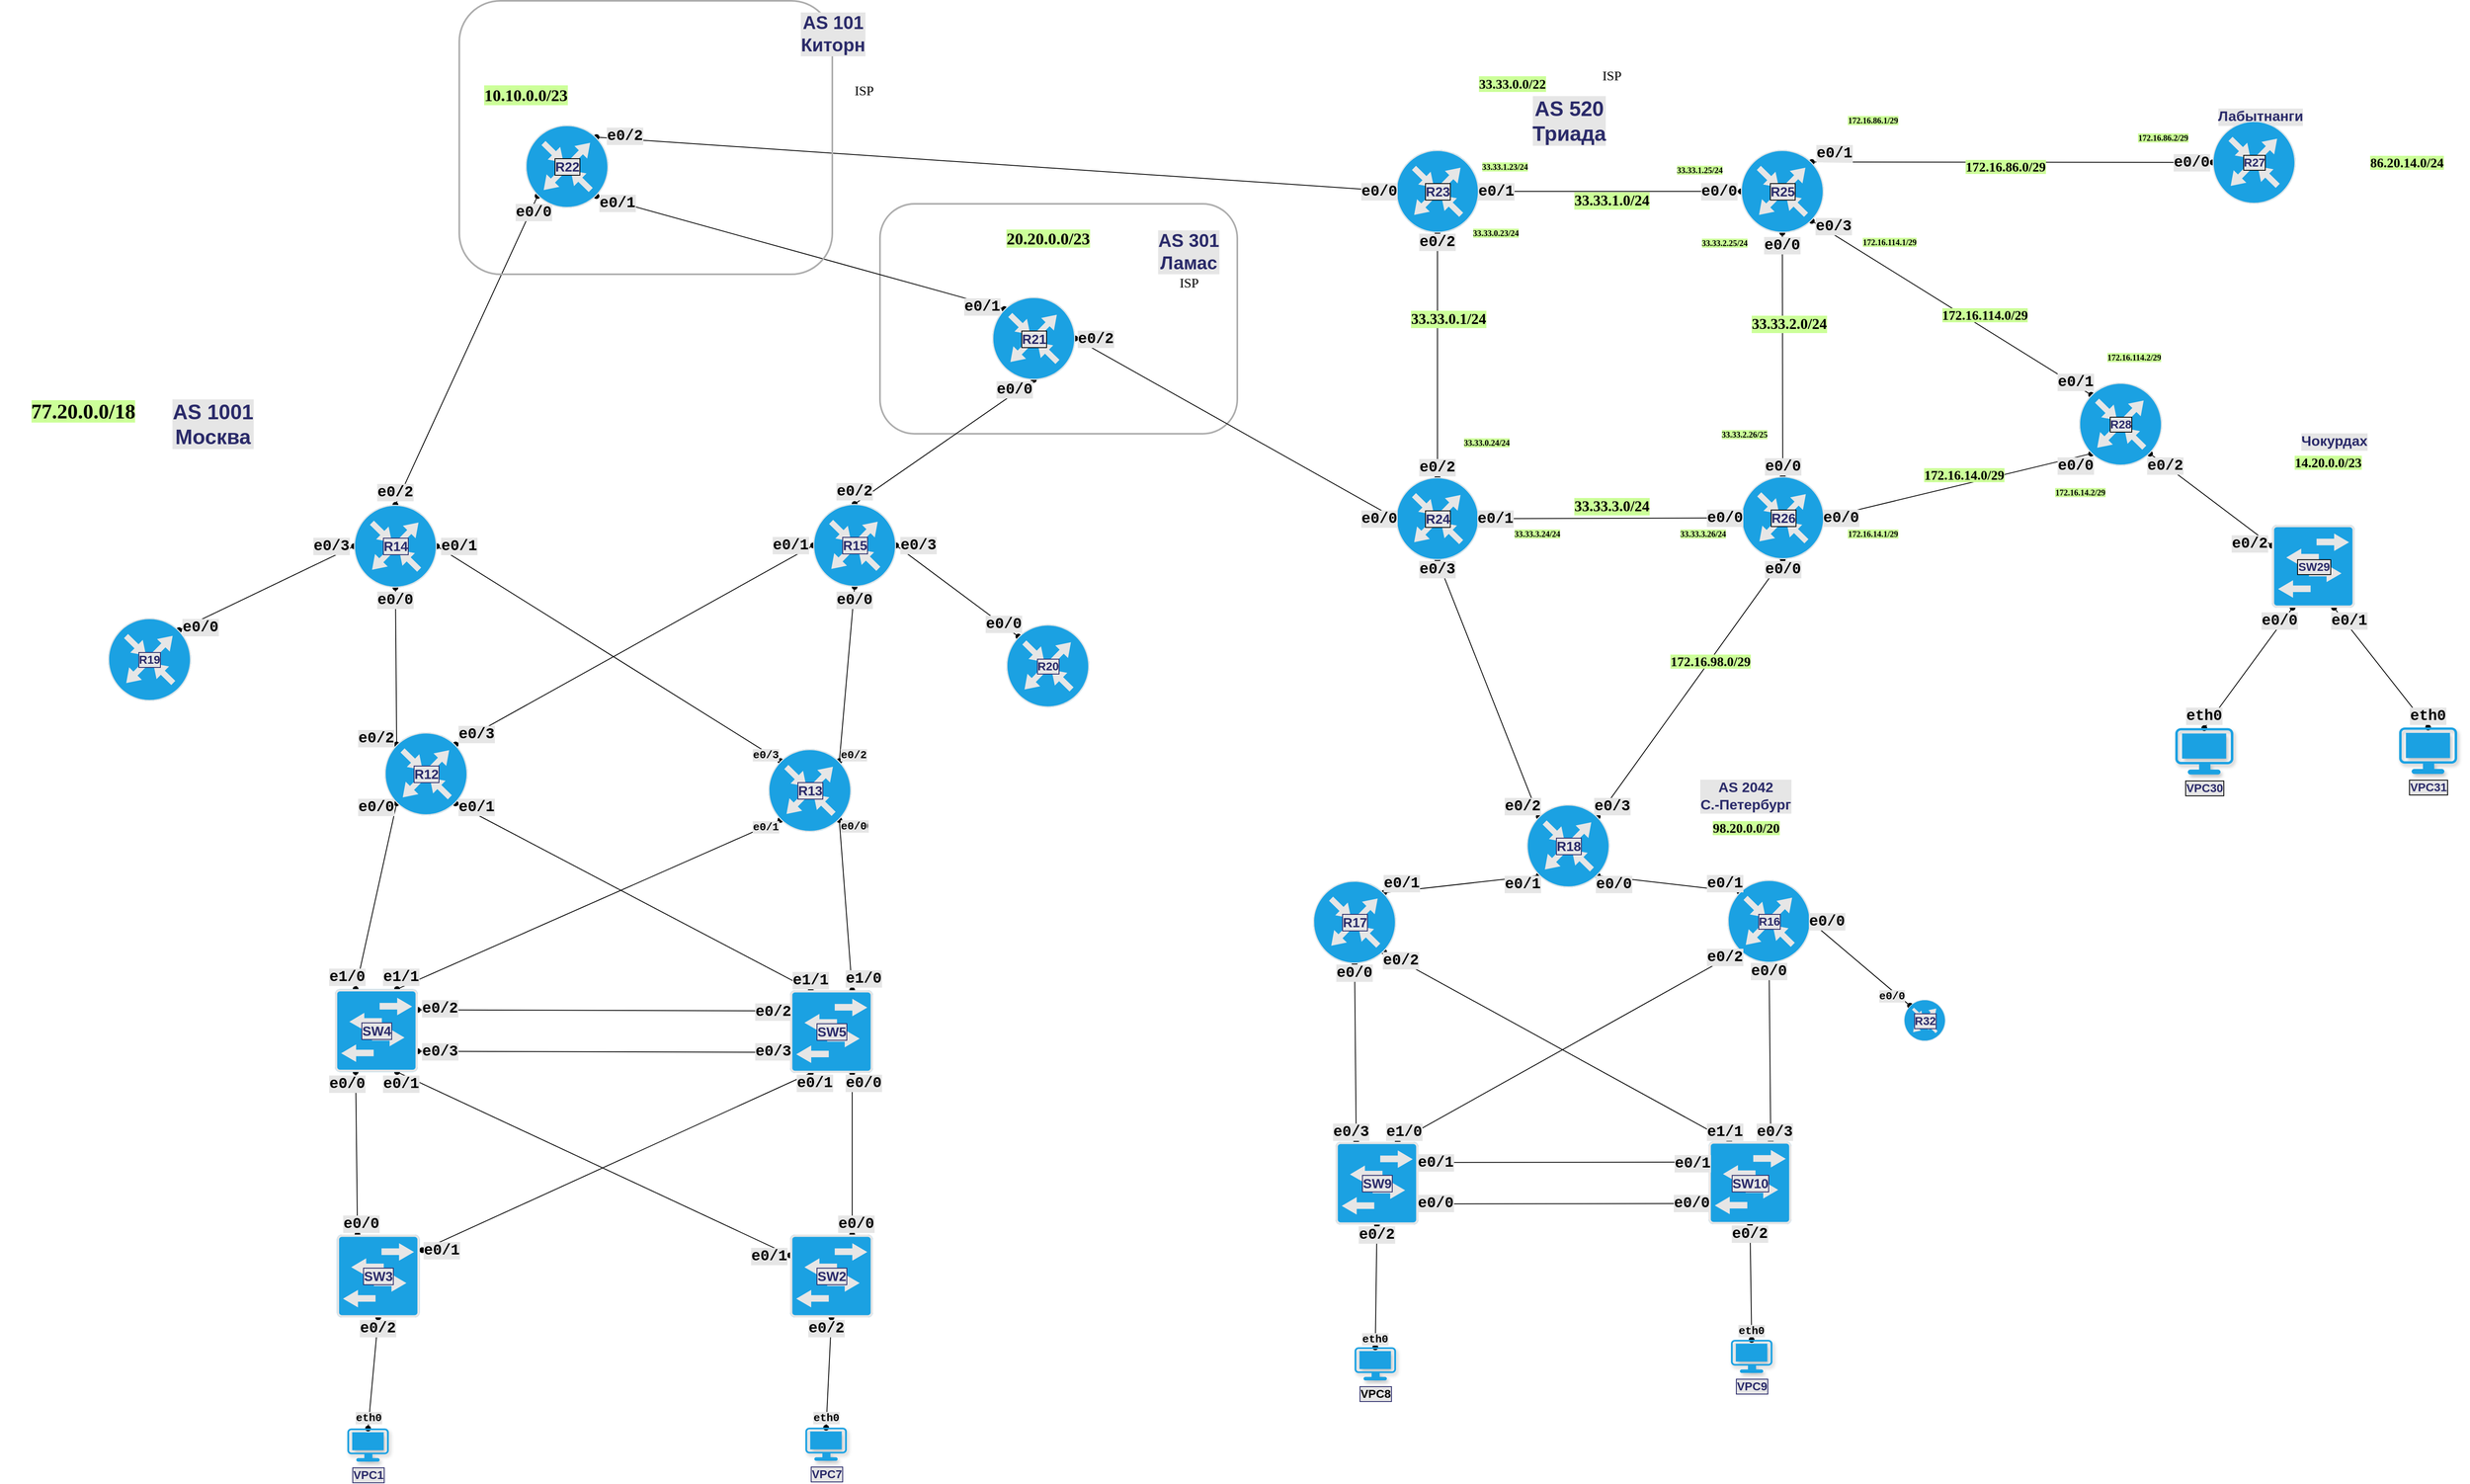 <mxfile version="13.9.9" type="device"><diagram id="aYqmPAiREpos8UA1cGTq" name="Page-1"><mxGraphModel dx="2905" dy="2272" grid="1" gridSize="10" guides="1" tooltips="1" connect="1" arrows="1" fold="1" page="0" pageScale="1" pageWidth="827" pageHeight="1169" background="#FFFFFF" math="0" shadow="0"><root><mxCell id="0"/><mxCell id="1" parent="0"/><mxCell id="Ta0r_L5L3wNDyAfXyaVN-46" style="edgeStyle=none;rounded=0;orthogonalLoop=1;jettySize=auto;html=1;exitX=0.25;exitY=1;exitDx=0;exitDy=0;exitPerimeter=0;entryX=1.031;entryY=0.187;entryDx=0;entryDy=0;entryPerimeter=0;startArrow=oval;startFill=1;endArrow=oval;endFill=1;labelBorderColor=#2A2A69;fontColor=#2A2A69;fontSize=14;" parent="1" source="Ta0r_L5L3wNDyAfXyaVN-94" target="Ta0r_L5L3wNDyAfXyaVN-95" edge="1"><mxGeometry relative="1" as="geometry"><mxPoint x="-992.82" y="-270.75" as="sourcePoint"/><mxPoint x="-1298.58" y="-145.25" as="targetPoint"/></mxGeometry></mxCell><mxCell id="Ta0r_L5L3wNDyAfXyaVN-89" value="" style="rounded=1;whiteSpace=wrap;html=1;shadow=0;glass=0;labelBackgroundColor=none;sketch=0;strokeColor=#ADADAD;strokeWidth=2;fillColor=none;gradientColor=none;fontSize=14;fontColor=#2A2A69;labelBorderColor=#000000;" parent="1" vertex="1"><mxGeometry x="-662.5" y="-1155" width="431" height="277.5" as="geometry"/></mxCell><mxCell id="kPsktkH7GlYxlY0pM1nS-51" style="edgeStyle=none;rounded=0;orthogonalLoop=1;jettySize=auto;html=1;exitX=1;exitY=0.5;exitDx=0;exitDy=0;exitPerimeter=0;entryX=0;entryY=0.5;entryDx=0;entryDy=0;entryPerimeter=0;fontFamily=Courier New;fontSize=13;fontColor=#000000;endArrow=oval;endFill=1;startArrow=oval;startFill=1;" parent="1" source="vR15Mfd2juo1UFcRYg_2-1" target="Ta0r_L5L3wNDyAfXyaVN-4" edge="1"><mxGeometry relative="1" as="geometry"/></mxCell><mxCell id="Ta0r_L5L3wNDyAfXyaVN-73" style="edgeStyle=none;rounded=0;orthogonalLoop=1;jettySize=auto;html=1;exitX=0.145;exitY=0.145;exitDx=0;exitDy=0;exitPerimeter=0;entryX=0.855;entryY=0.856;entryDx=0;entryDy=0;entryPerimeter=0;startArrow=oval;startFill=1;endArrow=oval;endFill=1;" parent="1" source="Ta0r_L5L3wNDyAfXyaVN-7" target="Ta0r_L5L3wNDyAfXyaVN-5" edge="1"><mxGeometry relative="1" as="geometry"/></mxCell><mxCell id="Ta0r_L5L3wNDyAfXyaVN-76" value="" style="edgeStyle=none;rounded=0;orthogonalLoop=1;jettySize=auto;html=1;startArrow=oval;startFill=1;endArrow=oval;endFill=1;entryX=0.5;entryY=0;entryDx=0;entryDy=0;entryPerimeter=0;exitX=0.5;exitY=1;exitDx=0;exitDy=0;exitPerimeter=0;" parent="1" source="vR15Mfd2juo1UFcRYg_2-1" target="Ta0r_L5L3wNDyAfXyaVN-14" edge="1"><mxGeometry relative="1" as="geometry"/></mxCell><mxCell id="Ta0r_L5L3wNDyAfXyaVN-61" style="edgeStyle=none;rounded=0;orthogonalLoop=1;jettySize=auto;html=1;exitX=0.145;exitY=0.855;exitDx=0;exitDy=0;exitPerimeter=0;entryX=0.75;entryY=0;entryDx=0;entryDy=0;entryPerimeter=0;startArrow=oval;startFill=1;endArrow=oval;endFill=1;" parent="1" source="Ta0r_L5L3wNDyAfXyaVN-11" target="Ta0r_L5L3wNDyAfXyaVN-25" edge="1"><mxGeometry x="-93" y="-445" as="geometry"/></mxCell><mxCell id="Ta0r_L5L3wNDyAfXyaVN-60" style="edgeStyle=none;rounded=0;orthogonalLoop=1;jettySize=auto;html=1;exitX=1;exitY=0.75;exitDx=0;exitDy=0;exitPerimeter=0;entryX=0;entryY=0.75;entryDx=0;entryDy=0;entryPerimeter=0;startArrow=oval;startFill=1;endArrow=oval;endFill=1;" parent="1" source="Ta0r_L5L3wNDyAfXyaVN-25" target="Ta0r_L5L3wNDyAfXyaVN-26" edge="1"><mxGeometry x="-93" y="-445" as="geometry"/></mxCell><mxCell id="Ta0r_L5L3wNDyAfXyaVN-59" style="edgeStyle=none;rounded=0;orthogonalLoop=1;jettySize=auto;html=1;exitX=1;exitY=0.25;exitDx=0;exitDy=0;exitPerimeter=0;entryX=0;entryY=0.25;entryDx=0;entryDy=0;entryPerimeter=0;startArrow=oval;startFill=1;endArrow=oval;endFill=1;" parent="1" source="Ta0r_L5L3wNDyAfXyaVN-25" target="Ta0r_L5L3wNDyAfXyaVN-26" edge="1"><mxGeometry x="-93" y="-445" as="geometry"/></mxCell><mxCell id="Ta0r_L5L3wNDyAfXyaVN-62" style="edgeStyle=none;rounded=0;orthogonalLoop=1;jettySize=auto;html=1;exitX=0.855;exitY=0.856;exitDx=0;exitDy=0;exitPerimeter=0;entryX=0.25;entryY=0;entryDx=0;entryDy=0;entryPerimeter=0;startArrow=oval;startFill=1;endArrow=oval;endFill=1;" parent="1" source="Ta0r_L5L3wNDyAfXyaVN-9" target="Ta0r_L5L3wNDyAfXyaVN-26" edge="1"><mxGeometry x="-93" y="-445" as="geometry"/></mxCell><mxCell id="Ta0r_L5L3wNDyAfXyaVN-68" style="edgeStyle=none;rounded=0;orthogonalLoop=1;jettySize=auto;html=1;exitX=1;exitY=0.5;exitDx=0;exitDy=0;exitPerimeter=0;entryX=0.145;entryY=0.145;entryDx=0;entryDy=0;entryPerimeter=0;startArrow=oval;startFill=1;endArrow=oval;endFill=1;" parent="1" source="Ta0r_L5L3wNDyAfXyaVN-11" target="Ta0r_L5L3wNDyAfXyaVN-12" edge="1"><mxGeometry x="-93" y="-445" as="geometry"/></mxCell><mxCell id="kPsktkH7GlYxlY0pM1nS-138" style="edgeStyle=none;rounded=0;orthogonalLoop=1;jettySize=auto;html=1;exitX=0.75;exitY=0;exitDx=0;exitDy=0;exitPerimeter=0;entryX=0.5;entryY=1;entryDx=0;entryDy=0;entryPerimeter=0;startArrow=oval;startFill=1;endArrow=oval;endFill=1;fontFamily=Lucida Console;fontSize=16;fontColor=#000000;" parent="1" source="Ta0r_L5L3wNDyAfXyaVN-26" target="Ta0r_L5L3wNDyAfXyaVN-11" edge="1"><mxGeometry relative="1" as="geometry"/></mxCell><mxCell id="kPsktkH7GlYxlY0pM1nS-122" style="edgeStyle=none;rounded=0;orthogonalLoop=1;jettySize=auto;html=1;exitX=0.5;exitY=1;exitDx=0;exitDy=0;exitPerimeter=0;startArrow=oval;startFill=1;endArrow=oval;endFill=1;fontFamily=Courier New;fontSize=13;fontColor=#000000;entryX=0.25;entryY=0;entryDx=0;entryDy=0;entryPerimeter=0;" parent="1" source="Ta0r_L5L3wNDyAfXyaVN-9" target="Ta0r_L5L3wNDyAfXyaVN-25" edge="1"><mxGeometry x="-93" y="-445" as="geometry"/></mxCell><mxCell id="Ta0r_L5L3wNDyAfXyaVN-57" style="edgeStyle=none;rounded=0;orthogonalLoop=1;jettySize=auto;html=1;exitX=0.856;exitY=0.145;exitDx=0;exitDy=0;exitPerimeter=0;entryX=0.145;entryY=0.855;entryDx=0;entryDy=0;entryPerimeter=0;startArrow=oval;startFill=1;endArrow=oval;endFill=1;" parent="1" source="Ta0r_L5L3wNDyAfXyaVN-9" target="Ta0r_L5L3wNDyAfXyaVN-10" edge="1"><mxGeometry x="-93" y="-445" as="geometry"/></mxCell><mxCell id="Ta0r_L5L3wNDyAfXyaVN-55" style="edgeStyle=none;rounded=0;orthogonalLoop=1;jettySize=auto;html=1;exitX=0.5;exitY=1;exitDx=0;exitDy=0;exitPerimeter=0;entryX=0.145;entryY=0.145;entryDx=0;entryDy=0;entryPerimeter=0;startArrow=oval;startFill=1;endArrow=oval;endFill=1;" parent="1" source="Ta0r_L5L3wNDyAfXyaVN-4" target="Ta0r_L5L3wNDyAfXyaVN-10" edge="1"><mxGeometry relative="1" as="geometry"/></mxCell><mxCell id="Ta0r_L5L3wNDyAfXyaVN-56" style="edgeStyle=none;rounded=0;orthogonalLoop=1;jettySize=auto;html=1;exitX=0.5;exitY=1;exitDx=0;exitDy=0;exitPerimeter=0;entryX=0.856;entryY=0.145;entryDx=0;entryDy=0;entryPerimeter=0;startArrow=oval;startFill=1;endArrow=oval;endFill=1;" parent="1" source="Ta0r_L5L3wNDyAfXyaVN-3" target="Ta0r_L5L3wNDyAfXyaVN-10" edge="1"><mxGeometry relative="1" as="geometry"/></mxCell><mxCell id="Ta0r_L5L3wNDyAfXyaVN-74" style="edgeStyle=none;rounded=0;orthogonalLoop=1;jettySize=auto;html=1;exitX=0.856;exitY=0.145;exitDx=0;exitDy=0;exitPerimeter=0;entryX=0;entryY=0.5;entryDx=0;entryDy=0;entryPerimeter=0;startArrow=oval;startFill=1;endArrow=oval;endFill=1;" parent="1" source="Ta0r_L5L3wNDyAfXyaVN-5" target="Ta0r_L5L3wNDyAfXyaVN-8" edge="1"><mxGeometry relative="1" as="geometry"/></mxCell><mxCell id="Ta0r_L5L3wNDyAfXyaVN-34" style="edgeStyle=none;rounded=0;orthogonalLoop=1;jettySize=auto;html=1;exitX=0.856;exitY=0.145;exitDx=0;exitDy=0;exitPerimeter=0;startArrow=oval;startFill=1;endArrow=oval;endFill=1;entryX=0;entryY=0.5;entryDx=0;entryDy=0;entryPerimeter=0;labelBorderColor=#2A2A69;fontColor=#2A2A69;fontSize=14;" parent="1" source="Ta0r_L5L3wNDyAfXyaVN-17" target="Ta0r_L5L3wNDyAfXyaVN-13" edge="1"><mxGeometry relative="1" as="geometry"><mxPoint x="-1123.57" y="-700" as="targetPoint"/></mxGeometry></mxCell><mxCell id="Ta0r_L5L3wNDyAfXyaVN-36" style="edgeStyle=none;rounded=0;orthogonalLoop=1;jettySize=auto;html=1;exitX=1;exitY=0.5;exitDx=0;exitDy=0;exitPerimeter=0;startArrow=oval;startFill=1;endArrow=oval;endFill=1;labelBorderColor=#2A2A69;fontColor=#2A2A69;fontSize=14;entryX=0.145;entryY=0.145;entryDx=0;entryDy=0;entryPerimeter=0;" parent="1" source="Ta0r_L5L3wNDyAfXyaVN-13" target="Ta0r_L5L3wNDyAfXyaVN-16" edge="1"><mxGeometry relative="1" as="geometry"/></mxCell><mxCell id="Ta0r_L5L3wNDyAfXyaVN-33" style="edgeStyle=none;rounded=0;orthogonalLoop=1;jettySize=auto;html=1;exitX=0.5;exitY=0;exitDx=0;exitDy=0;exitPerimeter=0;entryX=0.145;entryY=0.855;entryDx=0;entryDy=0;entryPerimeter=0;startArrow=oval;startFill=1;endArrow=oval;endFill=1;" parent="1" source="Ta0r_L5L3wNDyAfXyaVN-13" target="Ta0r_L5L3wNDyAfXyaVN-2" edge="1"><mxGeometry relative="1" as="geometry"/></mxCell><mxCell id="Ta0r_L5L3wNDyAfXyaVN-29" style="rounded=0;orthogonalLoop=1;jettySize=auto;html=1;exitX=0.856;exitY=0.145;exitDx=0;exitDy=0;exitPerimeter=0;entryX=0;entryY=0.5;entryDx=0;entryDy=0;entryPerimeter=0;startArrow=oval;startFill=1;endArrow=oval;endFill=1;" parent="1" source="Ta0r_L5L3wNDyAfXyaVN-2" target="Ta0r_L5L3wNDyAfXyaVN-6" edge="1"><mxGeometry relative="1" as="geometry"/></mxCell><mxCell id="Ta0r_L5L3wNDyAfXyaVN-54" style="edgeStyle=none;rounded=0;orthogonalLoop=1;jettySize=auto;html=1;exitX=1;exitY=0.5;exitDx=0;exitDy=0;exitPerimeter=0;entryX=0;entryY=0.5;entryDx=0;entryDy=0;entryPerimeter=0;startArrow=oval;startFill=1;endArrow=oval;endFill=1;fontSize=16;" parent="1" source="Ta0r_L5L3wNDyAfXyaVN-4" target="Ta0r_L5L3wNDyAfXyaVN-3" edge="1"><mxGeometry relative="1" as="geometry"/></mxCell><mxCell id="Ta0r_L5L3wNDyAfXyaVN-51" style="edgeStyle=none;rounded=0;orthogonalLoop=1;jettySize=auto;html=1;exitX=0.5;exitY=1;exitDx=0;exitDy=0;exitPerimeter=0;entryX=0.5;entryY=0;entryDx=0;entryDy=0;entryPerimeter=0;startArrow=oval;startFill=1;endArrow=oval;endFill=1;fontSize=16;" parent="1" source="Ta0r_L5L3wNDyAfXyaVN-6" target="Ta0r_L5L3wNDyAfXyaVN-4" edge="1"><mxGeometry relative="1" as="geometry"/></mxCell><mxCell id="Ta0r_L5L3wNDyAfXyaVN-53" style="edgeStyle=none;rounded=0;orthogonalLoop=1;jettySize=auto;html=1;exitX=1;exitY=0.5;exitDx=0;exitDy=0;exitPerimeter=0;entryX=0;entryY=0.5;entryDx=0;entryDy=0;entryPerimeter=0;startArrow=oval;startFill=1;endArrow=oval;endFill=1;fontSize=16;" parent="1" source="Ta0r_L5L3wNDyAfXyaVN-6" target="Ta0r_L5L3wNDyAfXyaVN-5" edge="1"><mxGeometry relative="1" as="geometry"/></mxCell><mxCell id="Ta0r_L5L3wNDyAfXyaVN-71" style="edgeStyle=none;rounded=0;orthogonalLoop=1;jettySize=auto;html=1;exitX=0.855;exitY=0.856;exitDx=0;exitDy=0;exitPerimeter=0;entryX=0;entryY=0.25;entryDx=0;entryDy=0;entryPerimeter=0;startArrow=oval;startFill=1;endArrow=oval;endFill=1;" parent="1" source="Ta0r_L5L3wNDyAfXyaVN-7" target="Ta0r_L5L3wNDyAfXyaVN-65" edge="1"><mxGeometry relative="1" as="geometry"/></mxCell><mxCell id="Ta0r_L5L3wNDyAfXyaVN-72" style="edgeStyle=none;rounded=0;orthogonalLoop=1;jettySize=auto;html=1;exitX=0.145;exitY=0.855;exitDx=0;exitDy=0;exitPerimeter=0;entryX=1;entryY=0.5;entryDx=0;entryDy=0;entryPerimeter=0;startArrow=oval;startFill=1;endArrow=oval;endFill=1;" parent="1" source="Ta0r_L5L3wNDyAfXyaVN-7" target="Ta0r_L5L3wNDyAfXyaVN-3" edge="1"><mxGeometry relative="1" as="geometry"/></mxCell><mxCell id="Ta0r_L5L3wNDyAfXyaVN-38" style="edgeStyle=none;rounded=0;orthogonalLoop=1;jettySize=auto;html=1;exitX=0.5;exitY=1;exitDx=0;exitDy=0;exitPerimeter=0;entryX=0.856;entryY=0.145;entryDx=0;entryDy=0;entryPerimeter=0;startArrow=oval;startFill=1;endArrow=oval;endFill=1;labelBorderColor=#2A2A69;fontColor=#2A2A69;fontSize=14;" parent="1" source="Ta0r_L5L3wNDyAfXyaVN-14" target="Ta0r_L5L3wNDyAfXyaVN-16" edge="1"><mxGeometry relative="1" as="geometry"/></mxCell><mxCell id="Ta0r_L5L3wNDyAfXyaVN-78" style="edgeStyle=none;rounded=0;orthogonalLoop=1;jettySize=auto;html=1;exitX=1;exitY=0.5;exitDx=0;exitDy=0;exitPerimeter=0;entryX=0.145;entryY=0.145;entryDx=0;entryDy=0;entryPerimeter=0;startArrow=oval;startFill=1;endArrow=oval;endFill=1;fontSize=14;labelBorderColor=#2A2A69;fontColor=#2A2A69;" parent="1" source="Ta0r_L5L3wNDyAfXyaVN-14" target="Ta0r_L5L3wNDyAfXyaVN-18" edge="1"><mxGeometry relative="1" as="geometry"/></mxCell><mxCell id="Ta0r_L5L3wNDyAfXyaVN-39" style="edgeStyle=none;rounded=0;orthogonalLoop=1;jettySize=auto;html=1;exitX=0.855;exitY=0.856;exitDx=0;exitDy=0;exitPerimeter=0;entryX=0.25;entryY=0;entryDx=0;entryDy=0;entryPerimeter=0;startArrow=oval;startFill=1;endArrow=oval;endFill=1;labelBorderColor=#2A2A69;fontColor=#2A2A69;fontSize=14;" parent="1" source="Ta0r_L5L3wNDyAfXyaVN-15" target="Ta0r_L5L3wNDyAfXyaVN-94" edge="1"><mxGeometry relative="1" as="geometry"><mxPoint x="-922.82" y="-463.25" as="targetPoint"/></mxGeometry></mxCell><mxCell id="Ta0r_L5L3wNDyAfXyaVN-41" style="edgeStyle=none;rounded=0;orthogonalLoop=1;jettySize=auto;html=1;exitX=0.145;exitY=0.855;exitDx=0;exitDy=0;exitPerimeter=0;entryX=0.25;entryY=0;entryDx=0;entryDy=0;entryPerimeter=0;startArrow=oval;startFill=1;endArrow=oval;endFill=1;labelBorderColor=#2A2A69;fontColor=#2A2A69;fontSize=14;" parent="1" source="Ta0r_L5L3wNDyAfXyaVN-15" target="Ta0r_L5L3wNDyAfXyaVN-93" edge="1"><mxGeometry relative="1" as="geometry"><mxPoint x="-1098.57" y="-464.5" as="targetPoint"/></mxGeometry></mxCell><mxCell id="Ta0r_L5L3wNDyAfXyaVN-40" style="edgeStyle=none;rounded=0;orthogonalLoop=1;jettySize=auto;html=1;exitX=0.145;exitY=0.855;exitDx=0;exitDy=0;exitPerimeter=0;entryX=0.75;entryY=0;entryDx=0;entryDy=0;entryPerimeter=0;startArrow=oval;startFill=1;endArrow=oval;endFill=1;labelBorderColor=#2A2A69;fontColor=#2A2A69;fontSize=14;" parent="1" source="Ta0r_L5L3wNDyAfXyaVN-16" target="Ta0r_L5L3wNDyAfXyaVN-93" edge="1"><mxGeometry relative="1" as="geometry"><mxPoint x="-1074.32" y="-463.75" as="targetPoint"/></mxGeometry></mxCell><mxCell id="Ta0r_L5L3wNDyAfXyaVN-42" style="edgeStyle=none;rounded=0;orthogonalLoop=1;jettySize=auto;html=1;exitX=0.855;exitY=0.856;exitDx=0;exitDy=0;exitPerimeter=0;startArrow=oval;startFill=1;endArrow=oval;endFill=1;labelBorderColor=#2A2A69;fontColor=#2A2A69;fontSize=14;entryX=0.75;entryY=0;entryDx=0;entryDy=0;entryPerimeter=0;" parent="1" source="Ta0r_L5L3wNDyAfXyaVN-16" target="Ta0r_L5L3wNDyAfXyaVN-94" edge="1"><mxGeometry relative="1" as="geometry"><mxPoint x="-898.57" y="-464" as="targetPoint"/></mxGeometry></mxCell><mxCell id="Ta0r_L5L3wNDyAfXyaVN-43" style="edgeStyle=none;rounded=0;orthogonalLoop=1;jettySize=auto;html=1;exitX=1;exitY=0.25;exitDx=0;exitDy=0;exitPerimeter=0;entryX=0;entryY=0.25;entryDx=0;entryDy=0;entryPerimeter=0;startArrow=oval;startFill=1;endArrow=oval;endFill=1;labelBorderColor=#2A2A69;fontColor=#2A2A69;fontSize=14;" parent="1" source="Ta0r_L5L3wNDyAfXyaVN-93" target="Ta0r_L5L3wNDyAfXyaVN-94" edge="1"><mxGeometry relative="1" as="geometry"><mxPoint x="-1143.57" y="-308" as="sourcePoint"/><mxPoint x="-993.57" y="-307.5" as="targetPoint"/></mxGeometry></mxCell><mxCell id="Ta0r_L5L3wNDyAfXyaVN-44" style="edgeStyle=none;rounded=0;orthogonalLoop=1;jettySize=auto;html=1;exitX=1;exitY=0.75;exitDx=0;exitDy=0;exitPerimeter=0;entryX=0;entryY=0.75;entryDx=0;entryDy=0;entryPerimeter=0;startArrow=oval;startFill=1;endArrow=oval;endFill=1;labelBorderColor=#2A2A69;fontColor=#2A2A69;fontSize=14;" parent="1" source="Ta0r_L5L3wNDyAfXyaVN-93" target="Ta0r_L5L3wNDyAfXyaVN-94" edge="1"><mxGeometry relative="1" as="geometry"><mxPoint x="-1143.57" y="-283" as="sourcePoint"/><mxPoint x="-993.57" y="-282.5" as="targetPoint"/></mxGeometry></mxCell><mxCell id="Ta0r_L5L3wNDyAfXyaVN-45" style="edgeStyle=none;rounded=0;orthogonalLoop=1;jettySize=auto;html=1;exitX=0.75;exitY=1;exitDx=0;exitDy=0;exitPerimeter=0;entryX=0;entryY=0.25;entryDx=0;entryDy=0;entryPerimeter=0;startArrow=oval;startFill=1;endArrow=oval;endFill=1;labelBorderColor=#2A2A69;fontColor=#2A2A69;fontSize=14;" parent="1" source="Ta0r_L5L3wNDyAfXyaVN-93" target="Ta0r_L5L3wNDyAfXyaVN-96" edge="1"><mxGeometry relative="1" as="geometry"><mxPoint x="-1144.32" y="-271.25" as="sourcePoint"/><mxPoint x="-992.82" y="-175.25" as="targetPoint"/></mxGeometry></mxCell><mxCell id="Ta0r_L5L3wNDyAfXyaVN-47" style="edgeStyle=none;rounded=0;orthogonalLoop=1;jettySize=auto;html=1;exitX=0.25;exitY=1;exitDx=0;exitDy=0;exitPerimeter=0;entryX=0.25;entryY=0;entryDx=0;entryDy=0;entryPerimeter=0;startArrow=oval;startFill=1;endArrow=oval;endFill=1;labelBorderColor=#2A2A69;fontColor=#2A2A69;fontSize=14;" parent="1" source="Ta0r_L5L3wNDyAfXyaVN-93" target="Ta0r_L5L3wNDyAfXyaVN-95" edge="1"><mxGeometry relative="1" as="geometry"><mxPoint x="-1168.57" y="-270.5" as="sourcePoint"/><mxPoint x="-1322.83" y="-146" as="targetPoint"/></mxGeometry></mxCell><mxCell id="Ta0r_L5L3wNDyAfXyaVN-48" style="edgeStyle=none;rounded=0;orthogonalLoop=1;jettySize=auto;html=1;exitX=0.75;exitY=1;exitDx=0;exitDy=0;exitPerimeter=0;startArrow=oval;startFill=1;endArrow=oval;endFill=1;labelBorderColor=#2A2A69;fontColor=#2A2A69;fontSize=14;entryX=0.75;entryY=0;entryDx=0;entryDy=0;entryPerimeter=0;" parent="1" source="Ta0r_L5L3wNDyAfXyaVN-94" target="Ta0r_L5L3wNDyAfXyaVN-96" edge="1"><mxGeometry relative="1" as="geometry"><mxPoint x="-958.57" y="-146" as="targetPoint"/></mxGeometry></mxCell><mxCell id="Ta0r_L5L3wNDyAfXyaVN-49" style="edgeStyle=none;rounded=0;orthogonalLoop=1;jettySize=auto;html=1;exitX=0.5;exitY=0;exitDx=0;exitDy=0;exitPerimeter=0;entryX=0.5;entryY=1;entryDx=0;entryDy=0;entryPerimeter=0;startArrow=oval;startFill=1;endArrow=oval;endFill=1;labelBorderColor=#2A2A69;fontColor=#2A2A69;fontSize=14;" parent="1" source="Ta0r_L5L3wNDyAfXyaVN-97" target="Ta0r_L5L3wNDyAfXyaVN-95" edge="1"><mxGeometry relative="1" as="geometry"><mxPoint x="-1212.69" y="104" as="sourcePoint"/><mxPoint x="-1326.95" y="44" as="targetPoint"/></mxGeometry></mxCell><mxCell id="Ta0r_L5L3wNDyAfXyaVN-50" style="edgeStyle=none;rounded=0;orthogonalLoop=1;jettySize=auto;html=1;exitX=0.5;exitY=0;exitDx=0;exitDy=0;exitPerimeter=0;entryX=0.5;entryY=1;entryDx=0;entryDy=0;entryPerimeter=0;startArrow=oval;startFill=1;endArrow=oval;endFill=1;labelBorderColor=#2A2A69;fontColor=#2A2A69;fontSize=14;" parent="1" source="Ta0r_L5L3wNDyAfXyaVN-24" target="Ta0r_L5L3wNDyAfXyaVN-96" edge="1"><mxGeometry relative="1" as="geometry"><mxPoint x="-972.69" y="14" as="targetPoint"/></mxGeometry></mxCell><mxCell id="Ta0r_L5L3wNDyAfXyaVN-63" style="edgeStyle=none;rounded=0;orthogonalLoop=1;jettySize=auto;html=1;exitX=0.5;exitY=1;exitDx=0;exitDy=0;exitPerimeter=0;startArrow=oval;startFill=1;endArrow=oval;endFill=1;entryX=0.5;entryY=0;entryDx=0;entryDy=0;entryPerimeter=0;" parent="1" source="Ta0r_L5L3wNDyAfXyaVN-25" target="Ta0r_L5L3wNDyAfXyaVN-27" edge="1"><mxGeometry relative="1" as="geometry"/></mxCell><mxCell id="Ta0r_L5L3wNDyAfXyaVN-69" style="edgeStyle=none;rounded=0;orthogonalLoop=1;jettySize=auto;html=1;exitX=0.5;exitY=0;exitDx=0;exitDy=0;exitPerimeter=0;entryX=0.25;entryY=1;entryDx=0;entryDy=0;entryPerimeter=0;startArrow=oval;startFill=1;endArrow=oval;endFill=1;" parent="1" source="Ta0r_L5L3wNDyAfXyaVN-66" target="Ta0r_L5L3wNDyAfXyaVN-65" edge="1"><mxGeometry relative="1" as="geometry"/></mxCell><mxCell id="Ta0r_L5L3wNDyAfXyaVN-70" style="edgeStyle=none;rounded=0;orthogonalLoop=1;jettySize=auto;html=1;exitX=0.5;exitY=0;exitDx=0;exitDy=0;exitPerimeter=0;entryX=0.75;entryY=1;entryDx=0;entryDy=0;entryPerimeter=0;startArrow=oval;startFill=1;endArrow=oval;endFill=1;" parent="1" source="Ta0r_L5L3wNDyAfXyaVN-67" target="Ta0r_L5L3wNDyAfXyaVN-65" edge="1"><mxGeometry relative="1" as="geometry"/></mxCell><mxCell id="Ta0r_L5L3wNDyAfXyaVN-37" style="edgeStyle=none;rounded=0;orthogonalLoop=1;jettySize=auto;html=1;exitX=0.5;exitY=1;exitDx=0;exitDy=0;exitPerimeter=0;entryX=0.145;entryY=0.145;entryDx=0;entryDy=0;entryPerimeter=0;startArrow=oval;startFill=1;endArrow=oval;endFill=1;labelBorderColor=#2A2A69;fontColor=#2A2A69;fontSize=14;" parent="1" source="Ta0r_L5L3wNDyAfXyaVN-13" target="Ta0r_L5L3wNDyAfXyaVN-15" edge="1"><mxGeometry relative="1" as="geometry"/></mxCell><object label="" id="Ta0r_L5L3wNDyAfXyaVN-35"><mxCell style="edgeStyle=none;rounded=0;orthogonalLoop=1;jettySize=auto;html=1;exitX=0;exitY=0.5;exitDx=0;exitDy=0;exitPerimeter=0;startArrow=oval;startFill=1;endArrow=oval;endFill=1;labelBorderColor=#2A2A69;fontColor=#2A2A69;fontSize=14;entryX=0.856;entryY=0.145;entryDx=0;entryDy=0;entryPerimeter=0;" parent="1" source="Ta0r_L5L3wNDyAfXyaVN-14" target="Ta0r_L5L3wNDyAfXyaVN-15" edge="1"><mxGeometry relative="1" as="geometry"><mxPoint x="-1080.57" y="-598" as="targetPoint"/></mxGeometry></mxCell></object><mxCell id="kPsktkH7GlYxlY0pM1nS-24" value="AS 1001&lt;br style=&quot;font-size: 25px;&quot;&gt;Москва" style="text;html=1;strokeColor=none;fillColor=none;align=center;verticalAlign=middle;whiteSpace=wrap;rounded=0;labelBackgroundColor=#E6E6E6;fontSize=25;fontStyle=1;fontColor=#2A2A69;" parent="1" vertex="1"><mxGeometry x="-1523.57" y="-900" width="113.57" height="20" as="geometry"/></mxCell><mxCell id="kPsktkH7GlYxlY0pM1nS-56" style="rounded=0;orthogonalLoop=1;jettySize=auto;html=1;exitX=0.855;exitY=0.856;exitDx=0;exitDy=0;exitPerimeter=0;entryX=0.145;entryY=0.145;entryDx=0;entryDy=0;entryPerimeter=0;endArrow=oval;endFill=1;startArrow=oval;startFill=1;" parent="1" source="Ta0r_L5L3wNDyAfXyaVN-2" target="vR15Mfd2juo1UFcRYg_2-1" edge="1"><mxGeometry relative="1" as="geometry"><mxPoint x="-832.15" y="-1080.115" as="sourcePoint"/><mxPoint x="-706.2" y="-997.1" as="targetPoint"/></mxGeometry></mxCell><mxCell id="kPsktkH7GlYxlY0pM1nS-108" value="" style="group" parent="1" vertex="1" connectable="0"><mxGeometry x="-1305.0" y="300" width="50" height="63" as="geometry"/></mxCell><mxCell id="Ta0r_L5L3wNDyAfXyaVN-97" value="&lt;b&gt;VPC1&lt;/b&gt;" style="points=[[0.03,0.03,0],[0.5,0,0],[0.97,0.03,0],[1,0.4,0],[0.97,0.745,0],[0.5,1,0],[0.03,0.745,0],[0,0.4,0]];verticalLabelPosition=bottom;html=1;verticalAlign=top;aspect=fixed;align=center;pointerEvents=1;shape=mxgraph.cisco19.workstation;strokeColor=none;labelBorderColor=#2A2A69;fontColor=#2A2A69;fontSize=14;labelBackgroundColor=#E6E6E6;shadow=1;labelPosition=center;fillColor=#1BA1E2;" parent="kPsktkH7GlYxlY0pM1nS-108" vertex="1"><mxGeometry y="23" width="50" height="40" as="geometry"/></mxCell><mxCell id="kPsktkH7GlYxlY0pM1nS-107" value="&lt;b&gt;eth0&lt;/b&gt;" style="text;html=1;strokeColor=none;fillColor=none;align=center;verticalAlign=middle;whiteSpace=wrap;rounded=0;labelBackgroundColor=#E6E6E6;fontFamily=Courier New;fontSize=13;fontColor=#000000;" parent="kPsktkH7GlYxlY0pM1nS-108" vertex="1"><mxGeometry x="6" width="40" height="20" as="geometry"/></mxCell><mxCell id="kPsktkH7GlYxlY0pM1nS-110" value="" style="group;labelPosition=center;verticalLabelPosition=bottom;align=center;verticalAlign=top;" parent="1" vertex="1" connectable="0"><mxGeometry x="-752.5" y="300" width="50" height="62" as="geometry"/></mxCell><mxCell id="Ta0r_L5L3wNDyAfXyaVN-24" value="VPC7" style="points=[[0.03,0.03,0],[0.5,0,0],[0.97,0.03,0],[1,0.4,0],[0.97,0.745,0],[0.5,1,0],[0.03,0.745,0],[0,0.4,0]];verticalLabelPosition=bottom;html=1;verticalAlign=top;aspect=fixed;align=center;pointerEvents=1;shape=mxgraph.cisco19.workstation;strokeColor=none;labelBorderColor=#2A2A69;fontColor=#2A2A69;fontSize=14;labelBackgroundColor=#E6E6E6;shadow=1;fontStyle=1;labelPosition=center;fillColor=#1BA1E2;" parent="kPsktkH7GlYxlY0pM1nS-110" vertex="1"><mxGeometry y="22" width="50" height="40" as="geometry"/></mxCell><mxCell id="kPsktkH7GlYxlY0pM1nS-109" value="&lt;b&gt;eth0&lt;/b&gt;" style="text;html=1;strokeColor=none;fillColor=none;align=center;verticalAlign=middle;whiteSpace=wrap;rounded=0;labelBackgroundColor=#E6E6E6;fontFamily=Courier New;fontSize=13;fontColor=#000000;" parent="kPsktkH7GlYxlY0pM1nS-110" vertex="1"><mxGeometry x="5" width="40" height="20" as="geometry"/></mxCell><mxCell id="kPsktkH7GlYxlY0pM1nS-112" value="" style="group" parent="1" vertex="1" connectable="0"><mxGeometry x="-550" y="-1042.5" width="233" height="160" as="geometry"/></mxCell><mxCell id="vR15Mfd2juo1UFcRYg_2-1" value="&lt;font style=&quot;font-size: 16px&quot;&gt;R21&lt;/font&gt;" style="points=[[0.5,0,0],[1,0.5,0],[0.5,1,0],[0,0.5,0],[0.145,0.145,0],[0.856,0.145,0],[0.855,0.856,0],[0.145,0.855,0]];verticalLabelPosition=middle;html=1;verticalAlign=middle;aspect=fixed;align=center;pointerEvents=1;shape=mxgraph.cisco19.rect;prIcon=router;fillColor=#1ba1e2;strokeColor=#E6E6E6;fontSize=14;fontStyle=1;labelBorderColor=#000000;labelBackgroundColor=#E6E6E6;fontColor=#2A2A69;container=0;labelPosition=center;" parent="kPsktkH7GlYxlY0pM1nS-112" vertex="1"><mxGeometry x="23" width="100" height="100" as="geometry"/></mxCell><mxCell id="kPsktkH7GlYxlY0pM1nS-111" value="e0/1" style="text;html=1;strokeColor=none;fillColor=none;align=center;verticalAlign=middle;whiteSpace=wrap;rounded=0;labelBackgroundColor=#E6E6E6;fontFamily=Courier New;fontSize=18;fontColor=#000000;fontStyle=1" parent="kPsktkH7GlYxlY0pM1nS-112" vertex="1"><mxGeometry x="-9" y="1" width="40" height="20" as="geometry"/></mxCell><mxCell id="kPsktkH7GlYxlY0pM1nS-54" value="e0/2" style="text;html=1;strokeColor=none;fillColor=none;align=center;verticalAlign=middle;whiteSpace=wrap;rounded=0;labelBackgroundColor=#E6E6E6;fontFamily=Courier New;fontSize=18;fontColor=#000000;fontStyle=1" parent="kPsktkH7GlYxlY0pM1nS-112" vertex="1"><mxGeometry x="128" y="40" width="40" height="20" as="geometry"/></mxCell><mxCell id="kPsktkH7GlYxlY0pM1nS-13" value="&lt;b&gt;Лабытнанги&lt;/b&gt;" style="text;html=1;strokeColor=none;fillColor=none;align=center;verticalAlign=middle;whiteSpace=wrap;rounded=0;labelBackgroundColor=#E6E6E6;fontSize=17;fontColor=#2A2A69;" parent="1" vertex="1"><mxGeometry x="983" y="-1270" width="40" height="20" as="geometry"/></mxCell><mxCell id="kPsktkH7GlYxlY0pM1nS-123" value="&lt;span style=&quot;background-color: rgb(204, 255, 153); font-size: 25px;&quot;&gt;77.20.0.0/18&lt;/span&gt;" style="text;html=1;align=center;verticalAlign=middle;resizable=0;points=[];autosize=1;fontSize=25;fontFamily=Lucida Console;fontColor=#000000;fontStyle=1" parent="1" vertex="1"><mxGeometry x="-1723.57" y="-925" width="200" height="40" as="geometry"/></mxCell><mxCell id="kPsktkH7GlYxlY0pM1nS-125" value="33.33.0.0/22" style="text;html=1;align=center;verticalAlign=middle;resizable=0;points=[];autosize=1;fontSize=16;fontFamily=Lucida Console;fontColor=#000000;labelBackgroundColor=#CCFF99;fontStyle=1" parent="1" vertex="1"><mxGeometry x="30" y="-1310" width="140" height="20" as="geometry"/></mxCell><mxCell id="kPsktkH7GlYxlY0pM1nS-128" value="&lt;span style=&quot;background-color: rgb(204, 255, 153); font-size: 20px;&quot;&gt;&lt;b style=&quot;font-size: 20px;&quot;&gt;20.20.0.0/23&lt;/b&gt;&lt;/span&gt;" style="text;html=1;align=center;verticalAlign=middle;resizable=0;points=[];autosize=1;fontSize=20;fontFamily=Lucida Console;fontColor=#000000;" parent="1" vertex="1"><mxGeometry x="-540" y="-1129" width="160" height="30" as="geometry"/></mxCell><mxCell id="Ta0r_L5L3wNDyAfXyaVN-58" style="edgeStyle=none;rounded=0;orthogonalLoop=1;jettySize=auto;html=1;exitX=0.145;exitY=0.145;exitDx=0;exitDy=0;exitPerimeter=0;entryX=0.855;entryY=0.856;entryDx=0;entryDy=0;entryPerimeter=0;startArrow=oval;startFill=1;endArrow=oval;endFill=1;" parent="1" source="Ta0r_L5L3wNDyAfXyaVN-11" target="Ta0r_L5L3wNDyAfXyaVN-10" edge="1"><mxGeometry x="-93" y="-445" as="geometry"/></mxCell><mxCell id="kPsktkH7GlYxlY0pM1nS-10" value="AS 2042&lt;br&gt;С.-Петербург" style="text;html=1;strokeColor=none;fillColor=none;align=center;verticalAlign=middle;whiteSpace=wrap;rounded=0;labelBackgroundColor=#E6E6E6;fontSize=17;fontColor=#2A2A69;fontStyle=1" parent="1" vertex="1"><mxGeometry x="312.0" y="-450" width="140.115" height="20" as="geometry"/></mxCell><mxCell id="kPsktkH7GlYxlY0pM1nS-124" value="&lt;span style=&quot;background-color: rgb(204 , 255 , 153)&quot;&gt;&lt;span&gt;98.20.0.0/20&lt;/span&gt;&lt;/span&gt;" style="text;html=1;align=center;verticalAlign=middle;resizable=0;points=[];autosize=1;fontSize=16;fontFamily=Lucida Console;fontColor=#000000;fontStyle=1" parent="1" vertex="1"><mxGeometry x="312" y="-412.25" width="140" height="20" as="geometry"/></mxCell><mxCell id="kPsktkH7GlYxlY0pM1nS-150" value="" style="group" parent="1" vertex="1" connectable="0"><mxGeometry x="537" y="-209.5" width="90" height="65" as="geometry"/></mxCell><mxCell id="Ta0r_L5L3wNDyAfXyaVN-12" value="R32" style="points=[[0.5,0,0],[1,0.5,0],[0.5,1,0],[0,0.5,0],[0.145,0.145,0],[0.856,0.145,0],[0.855,0.856,0],[0.145,0.855,0]];verticalLabelPosition=middle;html=1;verticalAlign=middle;aspect=fixed;align=center;pointerEvents=1;shape=mxgraph.cisco19.rect;prIcon=router;fillColor=#1ba1e2;strokeColor=#E6E6E6;fontSize=14;fontStyle=1;fontColor=#2A2A69;labelBorderColor=#2A2A69;labelBackgroundColor=#E6E6E6;labelPosition=center;" parent="kPsktkH7GlYxlY0pM1nS-150" vertex="1"><mxGeometry x="35.783" y="15" width="50" height="50" as="geometry"/></mxCell><mxCell id="kPsktkH7GlYxlY0pM1nS-149" value="e0/0" style="text;html=1;strokeColor=none;fillColor=none;align=center;verticalAlign=middle;whiteSpace=wrap;rounded=0;labelBackgroundColor=#E6E6E6;fontFamily=Courier New;fontSize=13;fontColor=#000000;fontStyle=1;rotation=0;" parent="kPsktkH7GlYxlY0pM1nS-150" vertex="1"><mxGeometry width="43.373" height="20" as="geometry"/></mxCell><mxCell id="kPsktkH7GlYxlY0pM1nS-161" value="" style="group" parent="1" vertex="1" connectable="0"><mxGeometry x="-90" y="205" width="50" height="60" as="geometry"/></mxCell><mxCell id="Ta0r_L5L3wNDyAfXyaVN-27" value="VPC8" style="points=[[0.03,0.03,0],[0.5,0,0],[0.97,0.03,0],[1,0.4,0],[0.97,0.745,0],[0.5,1,0],[0.03,0.745,0],[0,0.4,0]];verticalLabelPosition=bottom;html=1;verticalAlign=top;aspect=fixed;align=center;pointerEvents=1;shape=mxgraph.cisco19.workstation;strokeColor=none;labelBorderColor=#2A2A69;fontSize=14;shadow=1;fontStyle=1;labelBackgroundColor=#E6E6E6;fillColor=#1BA1E2;" parent="kPsktkH7GlYxlY0pM1nS-161" vertex="1"><mxGeometry y="20" width="50" height="40" as="geometry"/></mxCell><mxCell id="kPsktkH7GlYxlY0pM1nS-160" value="eth0" style="text;html=1;strokeColor=none;fillColor=none;align=center;verticalAlign=middle;whiteSpace=wrap;rounded=0;labelBackgroundColor=#E6E6E6;fontFamily=Courier New;fontSize=13;fontColor=#000000;fontStyle=1;rotation=0;" parent="kPsktkH7GlYxlY0pM1nS-161" vertex="1"><mxGeometry x="5" width="40" height="20" as="geometry"/></mxCell><mxCell id="kPsktkH7GlYxlY0pM1nS-170" value="ISP" style="text;html=1;align=center;verticalAlign=middle;resizable=0;points=[];autosize=1;fontSize=16;fontFamily=Lucida Console;fontColor=#000000;" parent="1" vertex="1"><mxGeometry x="-310" y="-1070" width="40" height="20" as="geometry"/></mxCell><mxCell id="kPsktkH7GlYxlY0pM1nS-172" value="&lt;span style=&quot;background-color: rgb(204 , 255 , 153)&quot;&gt;86.20.14.0/24&lt;/span&gt;" style="text;html=1;align=center;verticalAlign=middle;resizable=0;points=[];autosize=1;fontSize=16;fontFamily=Lucida Console;fontColor=#000000;fontStyle=1" parent="1" vertex="1"><mxGeometry x="1104" y="-1215" width="150" height="20" as="geometry"/></mxCell><mxCell id="kPsktkH7GlYxlY0pM1nS-173" value="&lt;span style=&quot;background-color: rgb(204 , 255 , 153)&quot;&gt;172.16.86.0/29&lt;/span&gt;" style="text;html=1;align=center;verticalAlign=middle;resizable=0;points=[];autosize=1;fontSize=16;fontFamily=Lucida Console;fontColor=#000000;fontStyle=1" parent="1" vertex="1"><mxGeometry x="620" y="-1210" width="150" height="20" as="geometry"/></mxCell><mxCell id="kPsktkH7GlYxlY0pM1nS-174" value="&lt;span style=&quot;background-color: rgb(204, 255, 153); font-size: 10px;&quot;&gt;172.16.86.2/29&lt;/span&gt;" style="text;html=1;align=center;verticalAlign=middle;resizable=0;points=[];autosize=1;fontSize=10;fontFamily=Lucida Console;fontColor=#000000;fontStyle=1" parent="1" vertex="1"><mxGeometry x="835" y="-1245" width="100" height="20" as="geometry"/></mxCell><mxCell id="kPsktkH7GlYxlY0pM1nS-8" value="AS 520&lt;br style=&quot;font-size: 25px;&quot;&gt;Триада" style="text;html=1;strokeColor=none;fillColor=none;align=center;verticalAlign=middle;whiteSpace=wrap;rounded=0;labelBackgroundColor=#E6E6E6;fontSize=25;fontColor=#2A2A69;fontStyle=1" parent="1" vertex="1"><mxGeometry x="118.5" y="-1272.5" width="100" height="32.5" as="geometry"/></mxCell><mxCell id="kPsktkH7GlYxlY0pM1nS-171" value="ISP" style="text;html=1;align=center;verticalAlign=middle;resizable=0;points=[];autosize=1;fontSize=16;fontFamily=Lucida Console;fontColor=#000000;" parent="1" vertex="1"><mxGeometry x="200" y="-1320" width="40" height="20" as="geometry"/></mxCell><mxCell id="Ta0r_L5L3wNDyAfXyaVN-52" style="edgeStyle=none;rounded=0;orthogonalLoop=1;jettySize=auto;html=1;exitX=0.5;exitY=1;exitDx=0;exitDy=0;exitPerimeter=0;entryX=0.5;entryY=0;entryDx=0;entryDy=0;entryPerimeter=0;startArrow=oval;startFill=1;endArrow=oval;endFill=1;fontSize=16;" parent="1" source="Ta0r_L5L3wNDyAfXyaVN-5" target="Ta0r_L5L3wNDyAfXyaVN-3" edge="1"><mxGeometry x="68" y="-1097.5" as="geometry"/></mxCell><mxCell id="Ta0r_L5L3wNDyAfXyaVN-64" style="edgeStyle=none;rounded=0;orthogonalLoop=1;jettySize=auto;html=1;exitX=0.5;exitY=1;exitDx=0;exitDy=0;exitPerimeter=0;entryX=0.5;entryY=0;entryDx=0;entryDy=0;entryPerimeter=0;startArrow=oval;startFill=1;endArrow=oval;endFill=1;" parent="1" source="Ta0r_L5L3wNDyAfXyaVN-26" target="Ta0r_L5L3wNDyAfXyaVN-28" edge="1"><mxGeometry relative="1" as="geometry"/></mxCell><mxCell id="kPsktkH7GlYxlY0pM1nS-159" value="" style="group" parent="1" vertex="1" connectable="0"><mxGeometry x="364" y="195" width="50" height="61" as="geometry"/></mxCell><mxCell id="Ta0r_L5L3wNDyAfXyaVN-28" value="VPC9" style="points=[[0.03,0.03,0],[0.5,0,0],[0.97,0.03,0],[1,0.4,0],[0.97,0.745,0],[0.5,1,0],[0.03,0.745,0],[0,0.4,0]];verticalLabelPosition=bottom;html=1;verticalAlign=top;aspect=fixed;align=center;pointerEvents=1;shape=mxgraph.cisco19.workstation;strokeColor=none;labelBorderColor=#2A2A69;fontSize=14;shadow=1;labelBackgroundColor=#E6E6E6;fontColor=#2A2A69;fontStyle=1;fillColor=#1BA1E2;" parent="kPsktkH7GlYxlY0pM1nS-159" vertex="1"><mxGeometry y="21" width="50" height="40" as="geometry"/></mxCell><mxCell id="kPsktkH7GlYxlY0pM1nS-158" value="eth0" style="text;html=1;strokeColor=none;fillColor=none;align=center;verticalAlign=middle;whiteSpace=wrap;rounded=0;labelBackgroundColor=#E6E6E6;fontFamily=Courier New;fontSize=13;fontColor=#000000;fontStyle=1;rotation=0;" parent="kPsktkH7GlYxlY0pM1nS-159" vertex="1"><mxGeometry x="5" width="40" height="20" as="geometry"/></mxCell><mxCell id="kPsktkH7GlYxlY0pM1nS-188" value="" style="group" parent="1" vertex="1" connectable="0"><mxGeometry x="93" y="-438.25" width="150" height="114.25" as="geometry"/></mxCell><mxCell id="Ta0r_L5L3wNDyAfXyaVN-10" value="R18" style="points=[[0.5,0,0],[1,0.5,0],[0.5,1,0],[0,0.5,0],[0.145,0.145,0],[0.856,0.145,0],[0.855,0.856,0],[0.145,0.855,0]];verticalLabelPosition=middle;html=1;verticalAlign=middle;aspect=fixed;align=center;pointerEvents=1;shape=mxgraph.cisco19.rect;prIcon=router;fillColor=#1ba1e2;strokeColor=#E6E6E6;fontStyle=1;fontSize=16;fontColor=#2A2A69;labelBorderColor=#2A2A69;labelBackgroundColor=#E6E6E6;labelPosition=center;" parent="kPsktkH7GlYxlY0pM1nS-188" vertex="1"><mxGeometry x="24.69" y="8.25" width="100" height="100" as="geometry"/></mxCell><mxCell id="kPsktkH7GlYxlY0pM1nS-130" value="e0/3" style="text;html=1;strokeColor=none;fillColor=none;align=center;verticalAlign=middle;whiteSpace=wrap;rounded=0;labelBackgroundColor=#E6E6E6;fontFamily=Courier New;fontSize=18;fontColor=#000000;fontStyle=1;rotation=0;" parent="kPsktkH7GlYxlY0pM1nS-188" vertex="1"><mxGeometry x="108" width="40" height="20" as="geometry"/></mxCell><mxCell id="kPsktkH7GlYxlY0pM1nS-132" value="e0/0" style="text;html=1;strokeColor=none;fillColor=none;align=center;verticalAlign=middle;whiteSpace=wrap;rounded=0;labelBackgroundColor=#E6E6E6;fontFamily=Courier New;fontSize=18;fontColor=#000000;fontStyle=1;rotation=0;" parent="kPsktkH7GlYxlY0pM1nS-188" vertex="1"><mxGeometry x="110" y="94.25" width="40" height="20" as="geometry"/></mxCell><mxCell id="kPsktkH7GlYxlY0pM1nS-133" value="e0/1" style="text;html=1;strokeColor=none;fillColor=none;align=center;verticalAlign=middle;whiteSpace=wrap;rounded=0;labelBackgroundColor=#E6E6E6;fontFamily=Courier New;fontSize=18;fontColor=#000000;fontStyle=1;rotation=0;" parent="kPsktkH7GlYxlY0pM1nS-188" vertex="1"><mxGeometry y="94.25" width="40" height="20" as="geometry"/></mxCell><mxCell id="kPsktkH7GlYxlY0pM1nS-134" value="e0/2" style="text;html=1;strokeColor=none;fillColor=none;align=center;verticalAlign=middle;whiteSpace=wrap;rounded=0;labelBackgroundColor=#E6E6E6;fontFamily=Courier New;fontSize=18;fontColor=#000000;fontStyle=1;rotation=0;" parent="kPsktkH7GlYxlY0pM1nS-188" vertex="1"><mxGeometry width="40" height="20" as="geometry"/></mxCell><mxCell id="kPsktkH7GlYxlY0pM1nS-189" value="" style="group" parent="1" vertex="1" connectable="0"><mxGeometry x="337" y="-345" width="163.0" height="126" as="geometry"/></mxCell><mxCell id="Ta0r_L5L3wNDyAfXyaVN-11" value="R16" style="points=[[0.5,0,0],[1,0.5,0],[0.5,1,0],[0,0.5,0],[0.145,0.145,0],[0.856,0.145,0],[0.855,0.856,0],[0.145,0.855,0]];verticalLabelPosition=middle;html=1;verticalAlign=middle;aspect=fixed;align=center;pointerEvents=1;shape=mxgraph.cisco19.rect;prIcon=router;fillColor=#1ba1e2;strokeColor=#E6E6E6;fontStyle=1;fontSize=14;fontColor=#2A2A69;labelBorderColor=#2A2A69;labelBackgroundColor=#E6E6E6;labelPosition=center;container=0;" parent="kPsktkH7GlYxlY0pM1nS-189" vertex="1"><mxGeometry x="23" y="6" width="100" height="100" as="geometry"/></mxCell><mxCell id="kPsktkH7GlYxlY0pM1nS-142" value="e0/0" style="text;html=1;strokeColor=none;fillColor=none;align=center;verticalAlign=middle;whiteSpace=wrap;rounded=0;labelBackgroundColor=#E6E6E6;fontFamily=Courier New;fontSize=18;fontColor=#000000;fontStyle=1;rotation=0;container=0;" parent="kPsktkH7GlYxlY0pM1nS-189" vertex="1"><mxGeometry x="52.6" y="106" width="40" height="20" as="geometry"/></mxCell><mxCell id="kPsktkH7GlYxlY0pM1nS-144" value="e0/1" style="text;html=1;strokeColor=none;fillColor=none;align=center;verticalAlign=middle;whiteSpace=wrap;rounded=0;labelBackgroundColor=#E6E6E6;fontFamily=Courier New;fontSize=18;fontColor=#000000;fontStyle=1;rotation=0;container=0;" parent="kPsktkH7GlYxlY0pM1nS-189" vertex="1"><mxGeometry width="40" height="20" as="geometry"/></mxCell><mxCell id="kPsktkH7GlYxlY0pM1nS-145" value="e0/2" style="text;html=1;strokeColor=none;fillColor=none;align=center;verticalAlign=middle;whiteSpace=wrap;rounded=0;labelBackgroundColor=#E6E6E6;fontFamily=Courier New;fontSize=18;fontColor=#000000;fontStyle=1;rotation=0;container=0;" parent="kPsktkH7GlYxlY0pM1nS-189" vertex="1"><mxGeometry y="89" width="40" height="20" as="geometry"/></mxCell><mxCell id="kPsktkH7GlYxlY0pM1nS-148" value="e0/0" style="text;html=1;strokeColor=none;fillColor=none;align=center;verticalAlign=middle;whiteSpace=wrap;rounded=0;labelBackgroundColor=#E6E6E6;fontFamily=Courier New;fontSize=18;fontColor=#000000;fontStyle=1;rotation=0;container=0;" parent="kPsktkH7GlYxlY0pM1nS-189" vertex="1"><mxGeometry x="123.0" y="46" width="40" height="20" as="geometry"/></mxCell><mxCell id="kPsktkH7GlYxlY0pM1nS-190" value="" style="group" parent="1" vertex="1" connectable="0"><mxGeometry x="297" y="-45" width="140" height="142.5" as="geometry"/></mxCell><mxCell id="Ta0r_L5L3wNDyAfXyaVN-26" value="SW10" style="points=[[0.015,0.015,0],[0.985,0.015,0],[0.985,0.985,0],[0.015,0.985,0],[0.25,0,0],[0.5,0,0],[0.75,0,0],[1,0.25,0],[1,0.5,0],[1,0.75,0],[0.75,1,0],[0.5,1,0],[0.25,1,0],[0,0.75,0],[0,0.5,0],[0,0.25,0]];verticalLabelPosition=middle;html=1;verticalAlign=middle;aspect=fixed;align=center;pointerEvents=1;shape=mxgraph.cisco19.rect;prIcon=l2_switch;fillColor=#1ba1e2;strokeColor=#E6E6E6;fontSize=16;fontStyle=1;labelBorderColor=#2A2A69;labelBackgroundColor=#E6E6E6;fontColor=#2A2A69;labelPosition=center;" parent="kPsktkH7GlYxlY0pM1nS-190" vertex="1"><mxGeometry x="40" y="21.5" width="100" height="100" as="geometry"/></mxCell><mxCell id="kPsktkH7GlYxlY0pM1nS-154" value="e0/2" style="text;html=1;strokeColor=none;fillColor=none;align=center;verticalAlign=middle;whiteSpace=wrap;rounded=0;labelBackgroundColor=#E6E6E6;fontFamily=Courier New;fontSize=18;fontColor=#000000;fontStyle=1;rotation=0;" parent="kPsktkH7GlYxlY0pM1nS-190" vertex="1"><mxGeometry x="70" y="122.5" width="40" height="20" as="geometry"/></mxCell><mxCell id="kPsktkH7GlYxlY0pM1nS-155" value="e0/3" style="text;html=1;strokeColor=none;fillColor=none;align=center;verticalAlign=middle;whiteSpace=wrap;rounded=0;labelBackgroundColor=#E6E6E6;fontFamily=Courier New;fontSize=18;fontColor=#000000;fontStyle=1;rotation=0;" parent="kPsktkH7GlYxlY0pM1nS-190" vertex="1"><mxGeometry x="100" width="40" height="20" as="geometry"/></mxCell><mxCell id="kPsktkH7GlYxlY0pM1nS-156" value="e1/1" style="text;html=1;strokeColor=none;fillColor=none;align=center;verticalAlign=middle;whiteSpace=wrap;rounded=0;labelBackgroundColor=#E6E6E6;fontFamily=Courier New;fontSize=18;fontColor=#000000;fontStyle=1;rotation=0;" parent="kPsktkH7GlYxlY0pM1nS-190" vertex="1"><mxGeometry x="40" width="40" height="20" as="geometry"/></mxCell><mxCell id="kPsktkH7GlYxlY0pM1nS-152" value="e0/0" style="text;html=1;strokeColor=none;fillColor=none;align=center;verticalAlign=middle;whiteSpace=wrap;rounded=0;labelBackgroundColor=#E6E6E6;fontFamily=Courier New;fontSize=18;fontColor=#000000;fontStyle=1;rotation=0;" parent="kPsktkH7GlYxlY0pM1nS-190" vertex="1"><mxGeometry y="85.5" width="40" height="20" as="geometry"/></mxCell><mxCell id="kPsktkH7GlYxlY0pM1nS-153" value="e0/1" style="text;html=1;strokeColor=none;fillColor=none;align=center;verticalAlign=middle;whiteSpace=wrap;rounded=0;labelBackgroundColor=#E6E6E6;fontFamily=Courier New;fontSize=18;fontColor=#000000;fontStyle=1;rotation=0;" parent="kPsktkH7GlYxlY0pM1nS-190" vertex="1"><mxGeometry x="1" y="37.5" width="40" height="20" as="geometry"/></mxCell><mxCell id="kPsktkH7GlYxlY0pM1nS-191" value="" style="group" parent="1" vertex="1" connectable="0"><mxGeometry x="-114" y="-45" width="142" height="144" as="geometry"/></mxCell><mxCell id="Ta0r_L5L3wNDyAfXyaVN-25" value="SW9" style="points=[[0.015,0.015,0],[0.985,0.015,0],[0.985,0.985,0],[0.015,0.985,0],[0.25,0,0],[0.5,0,0],[0.75,0,0],[1,0.25,0],[1,0.5,0],[1,0.75,0],[0.75,1,0],[0.5,1,0],[0.25,1,0],[0,0.75,0],[0,0.5,0],[0,0.25,0]];verticalLabelPosition=middle;html=1;verticalAlign=middle;aspect=fixed;align=center;pointerEvents=1;shape=mxgraph.cisco19.rect;prIcon=l2_switch;fillColor=#1ba1e2;strokeColor=#E6E6E6;fontSize=16;fontStyle=1;fontColor=#2A2A69;labelBorderColor=#2A2A69;labelBackgroundColor=#E6E6E6;labelPosition=center;" parent="kPsktkH7GlYxlY0pM1nS-191" vertex="1"><mxGeometry x="1" y="22" width="100" height="100" as="geometry"/></mxCell><mxCell id="kPsktkH7GlYxlY0pM1nS-162" value="e0/2" style="text;html=1;strokeColor=none;fillColor=none;align=center;verticalAlign=middle;whiteSpace=wrap;rounded=0;labelBackgroundColor=#E6E6E6;fontFamily=Courier New;fontSize=18;fontColor=#000000;fontStyle=1;rotation=0;" parent="kPsktkH7GlYxlY0pM1nS-191" vertex="1"><mxGeometry x="31" y="124" width="40" height="20" as="geometry"/></mxCell><mxCell id="kPsktkH7GlYxlY0pM1nS-166" value="e0/3" style="text;html=1;strokeColor=none;fillColor=none;align=center;verticalAlign=middle;whiteSpace=wrap;rounded=0;labelBackgroundColor=#E6E6E6;fontFamily=Courier New;fontSize=18;fontColor=#000000;fontStyle=1;rotation=0;" parent="kPsktkH7GlYxlY0pM1nS-191" vertex="1"><mxGeometry width="40" height="20" as="geometry"/></mxCell><mxCell id="kPsktkH7GlYxlY0pM1nS-163" value="e0/0" style="text;html=1;strokeColor=none;fillColor=none;align=center;verticalAlign=middle;whiteSpace=wrap;rounded=0;labelBackgroundColor=#E6E6E6;fontFamily=Courier New;fontSize=18;fontColor=#000000;fontStyle=1;rotation=0;" parent="kPsktkH7GlYxlY0pM1nS-191" vertex="1"><mxGeometry x="102" y="86" width="40" height="20" as="geometry"/></mxCell><mxCell id="kPsktkH7GlYxlY0pM1nS-164" value="e0/1" style="text;html=1;strokeColor=none;fillColor=none;align=center;verticalAlign=middle;whiteSpace=wrap;rounded=0;labelBackgroundColor=#E6E6E6;fontFamily=Courier New;fontSize=18;fontColor=#000000;fontStyle=1;rotation=0;" parent="kPsktkH7GlYxlY0pM1nS-191" vertex="1"><mxGeometry x="102" y="37" width="40" height="20" as="geometry"/></mxCell><mxCell id="kPsktkH7GlYxlY0pM1nS-165" value="e1/0" style="text;html=1;strokeColor=none;fillColor=none;align=center;verticalAlign=middle;whiteSpace=wrap;rounded=0;labelBackgroundColor=#E6E6E6;fontFamily=Courier New;fontSize=18;fontColor=#000000;fontStyle=1;rotation=0;" parent="kPsktkH7GlYxlY0pM1nS-191" vertex="1"><mxGeometry x="64" width="40" height="20" as="geometry"/></mxCell><mxCell id="kPsktkH7GlYxlY0pM1nS-192" value="" style="group" parent="1" vertex="1" connectable="0"><mxGeometry x="-140" y="-345" width="127" height="128" as="geometry"/></mxCell><mxCell id="Ta0r_L5L3wNDyAfXyaVN-9" value="R17" style="points=[[0.5,0,0],[1,0.5,0],[0.5,1,0],[0,0.5,0],[0.145,0.145,0],[0.856,0.145,0],[0.855,0.856,0],[0.145,0.855,0]];verticalLabelPosition=middle;html=1;verticalAlign=middle;aspect=fixed;align=center;pointerEvents=1;shape=mxgraph.cisco19.rect;prIcon=router;fillColor=#1ba1e2;strokeColor=#E6E6E6;fontSize=16;fontStyle=1;fontColor=#2A2A69;labelBorderColor=#2A2A69;labelBackgroundColor=#E6E6E6;labelPosition=center;" parent="kPsktkH7GlYxlY0pM1nS-192" vertex="1"><mxGeometry y="7" width="100" height="100" as="geometry"/></mxCell><mxCell id="kPsktkH7GlYxlY0pM1nS-136" value="e0/0" style="text;html=1;strokeColor=none;fillColor=none;align=center;verticalAlign=middle;whiteSpace=wrap;rounded=0;labelBackgroundColor=#E6E6E6;fontFamily=Courier New;fontSize=18;fontColor=#000000;fontStyle=1;rotation=0;" parent="kPsktkH7GlYxlY0pM1nS-192" vertex="1"><mxGeometry x="30" y="108" width="40" height="20" as="geometry"/></mxCell><mxCell id="kPsktkH7GlYxlY0pM1nS-140" value="e0/1" style="text;html=1;strokeColor=none;fillColor=none;align=center;verticalAlign=middle;whiteSpace=wrap;rounded=0;labelBackgroundColor=#E6E6E6;fontFamily=Courier New;fontSize=18;fontColor=#000000;fontStyle=1;rotation=0;" parent="kPsktkH7GlYxlY0pM1nS-192" vertex="1"><mxGeometry x="87" width="40" height="20" as="geometry"/></mxCell><mxCell id="kPsktkH7GlYxlY0pM1nS-141" value="e0/2" style="text;html=1;strokeColor=none;fillColor=none;align=center;verticalAlign=middle;whiteSpace=wrap;rounded=0;labelBackgroundColor=#E6E6E6;fontFamily=Courier New;fontSize=18;fontColor=#000000;fontStyle=1;rotation=0;" parent="kPsktkH7GlYxlY0pM1nS-192" vertex="1"><mxGeometry x="86" y="93" width="40" height="20" as="geometry"/></mxCell><mxCell id="kPsktkH7GlYxlY0pM1nS-193" value="" style="group" parent="1" vertex="1" connectable="0"><mxGeometry x="336.5" y="-848.5" width="180" height="144.5" as="geometry"/></mxCell><mxCell id="Ta0r_L5L3wNDyAfXyaVN-3" value="R26" style="points=[[0.5,0,0],[1,0.5,0],[0.5,1,0],[0,0.5,0],[0.145,0.145,0],[0.856,0.145,0],[0.855,0.856,0],[0.145,0.855,0]];verticalLabelPosition=middle;html=1;verticalAlign=middle;aspect=fixed;align=center;pointerEvents=1;shape=mxgraph.cisco19.rect;prIcon=router;fillColor=#1ba1e2;strokeColor=#E6E6E6;fontColor=#2A2A69;fontSize=16;fontStyle=1;labelBorderColor=#000000;labelBackgroundColor=#E6E6E6;labelPosition=center;" parent="kPsktkH7GlYxlY0pM1nS-193" vertex="1"><mxGeometry x="40" y="22.5" width="100" height="100" as="geometry"/></mxCell><mxCell id="kPsktkH7GlYxlY0pM1nS-182" value="e0/0" style="text;html=1;strokeColor=none;fillColor=none;align=center;verticalAlign=middle;whiteSpace=wrap;rounded=0;labelBackgroundColor=#E6E6E6;fontFamily=Courier New;fontSize=18;fontColor=#000000;fontStyle=1;rotation=0;" parent="kPsktkH7GlYxlY0pM1nS-193" vertex="1"><mxGeometry x="140" y="62.5" width="40" height="20" as="geometry"/></mxCell><mxCell id="kPsktkH7GlYxlY0pM1nS-183" value="e0/0" style="text;html=1;strokeColor=none;fillColor=none;align=center;verticalAlign=middle;whiteSpace=wrap;rounded=0;labelBackgroundColor=#E6E6E6;fontFamily=Courier New;fontSize=18;fontColor=#000000;fontStyle=1;rotation=0;" parent="kPsktkH7GlYxlY0pM1nS-193" vertex="1"><mxGeometry y="62.5" width="40" height="20" as="geometry"/></mxCell><mxCell id="kPsktkH7GlYxlY0pM1nS-184" value="e0/0" style="text;html=1;strokeColor=none;fillColor=none;align=center;verticalAlign=middle;whiteSpace=wrap;rounded=0;labelBackgroundColor=#E6E6E6;fontFamily=Courier New;fontSize=18;fontColor=#000000;fontStyle=1;rotation=0;" parent="kPsktkH7GlYxlY0pM1nS-193" vertex="1"><mxGeometry x="70.0" width="40" height="20" as="geometry"/></mxCell><mxCell id="kPsktkH7GlYxlY0pM1nS-186" value="e0/0" style="text;html=1;strokeColor=none;fillColor=none;align=center;verticalAlign=middle;whiteSpace=wrap;rounded=0;labelBackgroundColor=#E6E6E6;fontFamily=Courier New;fontSize=18;fontColor=#000000;fontStyle=1;rotation=0;" parent="kPsktkH7GlYxlY0pM1nS-193" vertex="1"><mxGeometry x="70" y="124.5" width="40" height="20" as="geometry"/></mxCell><mxCell id="kPsktkH7GlYxlY0pM1nS-198" value="" style="group" parent="1" vertex="1" connectable="0"><mxGeometry x="-80" y="-847.5" width="180" height="143.5" as="geometry"/></mxCell><mxCell id="Ta0r_L5L3wNDyAfXyaVN-4" value="R24" style="points=[[0.5,0,0],[1,0.5,0],[0.5,1,0],[0,0.5,0],[0.145,0.145,0],[0.856,0.145,0],[0.855,0.856,0],[0.145,0.855,0]];verticalLabelPosition=middle;html=1;verticalAlign=middle;aspect=fixed;align=center;pointerEvents=1;shape=mxgraph.cisco19.rect;prIcon=router;fillColor=#1ba1e2;strokeColor=#E6E6E6;fontSize=16;fontStyle=1;fontColor=#2A2A69;labelBorderColor=#000000;labelBackgroundColor=#E6E6E6;labelPosition=center;" parent="kPsktkH7GlYxlY0pM1nS-198" vertex="1"><mxGeometry x="40" y="22.5" width="100" height="100" as="geometry"/></mxCell><mxCell id="kPsktkH7GlYxlY0pM1nS-194" value="e0/3" style="text;html=1;strokeColor=none;fillColor=none;align=center;verticalAlign=middle;whiteSpace=wrap;rounded=0;labelBackgroundColor=#E6E6E6;fontFamily=Courier New;fontSize=18;fontColor=#000000;fontStyle=1;rotation=0;" parent="kPsktkH7GlYxlY0pM1nS-198" vertex="1"><mxGeometry x="70" y="123.5" width="40" height="20" as="geometry"/></mxCell><mxCell id="kPsktkH7GlYxlY0pM1nS-195" value="e0/0" style="text;html=1;strokeColor=none;fillColor=none;align=center;verticalAlign=middle;whiteSpace=wrap;rounded=0;labelBackgroundColor=#E6E6E6;fontFamily=Courier New;fontSize=18;fontColor=#000000;fontStyle=1;rotation=0;" parent="kPsktkH7GlYxlY0pM1nS-198" vertex="1"><mxGeometry y="62.5" width="40" height="20" as="geometry"/></mxCell><mxCell id="kPsktkH7GlYxlY0pM1nS-196" value="e0/1" style="text;html=1;strokeColor=none;fillColor=none;align=center;verticalAlign=middle;whiteSpace=wrap;rounded=0;labelBackgroundColor=#E6E6E6;fontFamily=Courier New;fontSize=18;fontColor=#000000;fontStyle=1;rotation=0;" parent="kPsktkH7GlYxlY0pM1nS-198" vertex="1"><mxGeometry x="140" y="62.5" width="40" height="20" as="geometry"/></mxCell><mxCell id="kPsktkH7GlYxlY0pM1nS-197" value="e0/2" style="text;html=1;strokeColor=none;fillColor=none;align=center;verticalAlign=middle;whiteSpace=wrap;rounded=0;labelBackgroundColor=#E6E6E6;fontFamily=Courier New;fontSize=18;fontColor=#000000;fontStyle=1;rotation=0;" parent="kPsktkH7GlYxlY0pM1nS-198" vertex="1"><mxGeometry x="70" width="40" height="20" as="geometry"/></mxCell><mxCell id="kPsktkH7GlYxlY0pM1nS-176" value="&lt;span style=&quot;background-color: rgb(204, 255, 153); font-size: 10px;&quot;&gt;172.16.86.1/29&lt;/span&gt;" style="text;html=1;align=center;verticalAlign=middle;resizable=0;points=[];autosize=1;fontSize=10;fontFamily=Lucida Console;fontColor=#000000;fontStyle=1" parent="1" vertex="1"><mxGeometry x="485" y="-1266.25" width="100" height="20" as="geometry"/></mxCell><mxCell id="kPsktkH7GlYxlY0pM1nS-204" value="" style="group" parent="1" vertex="1" connectable="0"><mxGeometry x="338" y="-1220" width="177" height="121.5" as="geometry"/></mxCell><mxCell id="kPsktkH7GlYxlY0pM1nS-181" value="e0/0" style="text;html=1;strokeColor=none;fillColor=none;align=center;verticalAlign=middle;whiteSpace=wrap;rounded=0;labelBackgroundColor=#E6E6E6;fontFamily=Courier New;fontSize=18;fontColor=#000000;fontStyle=1;rotation=0;" parent="kPsktkH7GlYxlY0pM1nS-204" vertex="1"><mxGeometry x="68" y="105" width="40" height="20" as="geometry"/></mxCell><mxCell id="kPsktkH7GlYxlY0pM1nS-179" value="e0/0" style="text;html=1;strokeColor=none;fillColor=none;align=center;verticalAlign=middle;whiteSpace=wrap;rounded=0;labelBackgroundColor=#E6E6E6;fontFamily=Courier New;fontSize=18;fontColor=#000000;fontStyle=1;rotation=0;" parent="kPsktkH7GlYxlY0pM1nS-204" vertex="1"><mxGeometry x="-8" y="40" width="40" height="20" as="geometry"/></mxCell><mxCell id="kPsktkH7GlYxlY0pM1nS-177" value="e0/1" style="text;html=1;strokeColor=none;fillColor=none;align=center;verticalAlign=middle;whiteSpace=wrap;rounded=0;labelBackgroundColor=#E6E6E6;fontFamily=Courier New;fontSize=18;fontColor=#000000;fontStyle=1;rotation=0;" parent="kPsktkH7GlYxlY0pM1nS-204" vertex="1"><mxGeometry x="131" y="-6" width="40" height="20" as="geometry"/></mxCell><mxCell id="kPsktkH7GlYxlY0pM1nS-178" value="e0/3" style="text;html=1;strokeColor=none;fillColor=none;align=center;verticalAlign=middle;whiteSpace=wrap;rounded=0;labelBackgroundColor=#E6E6E6;fontFamily=Courier New;fontSize=18;fontColor=#000000;fontStyle=1;rotation=0;" parent="kPsktkH7GlYxlY0pM1nS-204" vertex="1"><mxGeometry x="130" y="81.5" width="40" height="20" as="geometry"/></mxCell><mxCell id="Ta0r_L5L3wNDyAfXyaVN-5" value="R25" style="points=[[0.5,0,0],[1,0.5,0],[0.5,1,0],[0,0.5,0],[0.145,0.145,0],[0.856,0.145,0],[0.855,0.856,0],[0.145,0.855,0]];verticalLabelPosition=middle;html=1;verticalAlign=middle;aspect=fixed;align=center;pointerEvents=1;shape=mxgraph.cisco19.rect;prIcon=router;fillColor=#1ba1e2;strokeColor=#E6E6E6;fontSize=16;fontStyle=1;labelBorderColor=#000000;fontColor=#2A2A69;labelBackgroundColor=#E6E6E6;labelPosition=center;" parent="kPsktkH7GlYxlY0pM1nS-204" vertex="1"><mxGeometry x="38" width="100" height="100" as="geometry"/></mxCell><mxCell id="kPsktkH7GlYxlY0pM1nS-250" value="&lt;span style=&quot;background-color: rgb(204 , 255 , 153) ; font-size: 10px&quot;&gt;33.33.2.25/24&lt;/span&gt;" style="text;html=1;align=center;verticalAlign=middle;resizable=0;points=[];autosize=1;fontSize=10;fontFamily=Lucida Console;fontColor=#000000;fontStyle=1" parent="kPsktkH7GlYxlY0pM1nS-204" vertex="1"><mxGeometry x="-32" y="101.5" width="100" height="20" as="geometry"/></mxCell><mxCell id="kPsktkH7GlYxlY0pM1nS-210" value="" style="group" parent="1" vertex="1" connectable="0"><mxGeometry x="-811" y="-230.0" width="149.43" height="145.5" as="geometry"/></mxCell><mxCell id="Ta0r_L5L3wNDyAfXyaVN-94" value="&lt;font style=&quot;font-size: 16px&quot;&gt;SW5&lt;/font&gt;" style="points=[[0.015,0.015,0],[0.985,0.015,0],[0.985,0.985,0],[0.015,0.985,0],[0.25,0,0],[0.5,0,0],[0.75,0,0],[1,0.25,0],[1,0.5,0],[1,0.75,0],[0.75,1,0],[0.5,1,0],[0.25,1,0],[0,0.75,0],[0,0.5,0],[0,0.25,0]];verticalLabelPosition=middle;html=1;verticalAlign=middle;aspect=fixed;align=center;pointerEvents=1;shape=mxgraph.cisco19.rect;prIcon=l2_switch;fillColor=#1ba1e2;strokeColor=#E6E6E6;labelBorderColor=#2A2A69;fontSize=14;fontStyle=1;fontColor=#2A2A69;labelBackgroundColor=#E6E6E6;labelPosition=center;" parent="kPsktkH7GlYxlY0pM1nS-210" vertex="1"><mxGeometry x="40" y="24.0" width="100" height="100" as="geometry"/></mxCell><mxCell id="kPsktkH7GlYxlY0pM1nS-92" value="&lt;b style=&quot;font-size: 18px;&quot;&gt;e0/3&lt;/b&gt;" style="text;html=1;strokeColor=none;fillColor=none;align=center;verticalAlign=middle;whiteSpace=wrap;rounded=0;labelBackgroundColor=#E6E6E6;fontFamily=Courier New;fontSize=18;fontColor=#000000;" parent="kPsktkH7GlYxlY0pM1nS-210" vertex="1"><mxGeometry y="88.0" width="40" height="20" as="geometry"/></mxCell><mxCell id="kPsktkH7GlYxlY0pM1nS-93" value="&lt;b style=&quot;font-size: 18px;&quot;&gt;e0/2&lt;/b&gt;" style="text;html=1;strokeColor=none;fillColor=none;align=center;verticalAlign=middle;whiteSpace=wrap;rounded=0;labelBackgroundColor=#E6E6E6;fontFamily=Courier New;fontSize=18;fontColor=#000000;" parent="kPsktkH7GlYxlY0pM1nS-210" vertex="1"><mxGeometry y="40.0" width="40" height="20" as="geometry"/></mxCell><mxCell id="kPsktkH7GlYxlY0pM1nS-94" value="&lt;b style=&quot;font-size: 18px;&quot;&gt;e0/1&lt;/b&gt;" style="text;html=1;strokeColor=none;fillColor=none;align=center;verticalAlign=middle;whiteSpace=wrap;rounded=0;labelBackgroundColor=#E6E6E6;fontFamily=Courier New;fontSize=18;fontColor=#000000;" parent="kPsktkH7GlYxlY0pM1nS-210" vertex="1"><mxGeometry x="50" y="125.5" width="40" height="20" as="geometry"/></mxCell><mxCell id="kPsktkH7GlYxlY0pM1nS-95" value="&lt;b style=&quot;font-size: 18px;&quot;&gt;e0/0&lt;/b&gt;" style="text;html=1;strokeColor=none;fillColor=none;align=center;verticalAlign=middle;whiteSpace=wrap;rounded=0;labelBackgroundColor=#E6E6E6;fontFamily=Courier New;fontSize=18;fontColor=#000000;" parent="kPsktkH7GlYxlY0pM1nS-210" vertex="1"><mxGeometry x="109.43" y="125.5" width="40" height="20" as="geometry"/></mxCell><mxCell id="kPsktkH7GlYxlY0pM1nS-96" value="&lt;b style=&quot;font-size: 18px;&quot;&gt;e1/0&lt;/b&gt;" style="text;html=1;strokeColor=none;fillColor=none;align=center;verticalAlign=middle;whiteSpace=wrap;rounded=0;labelBackgroundColor=#E6E6E6;fontFamily=Courier New;fontSize=18;fontColor=#000000;" parent="kPsktkH7GlYxlY0pM1nS-210" vertex="1"><mxGeometry x="109.43" width="40" height="20" as="geometry"/></mxCell><mxCell id="kPsktkH7GlYxlY0pM1nS-97" value="&lt;b style=&quot;font-size: 18px;&quot;&gt;e1/1&lt;/b&gt;" style="text;html=1;strokeColor=none;fillColor=none;align=center;verticalAlign=middle;whiteSpace=wrap;rounded=0;labelBackgroundColor=#E6E6E6;fontFamily=Courier New;fontSize=18;fontColor=#000000;" parent="kPsktkH7GlYxlY0pM1nS-210" vertex="1"><mxGeometry x="44.5" y="2.0" width="40" height="20" as="geometry"/></mxCell><mxCell id="kPsktkH7GlYxlY0pM1nS-101" value="&lt;b style=&quot;font-size: 18px;&quot;&gt;e0/2&lt;/b&gt;" style="text;html=1;strokeColor=none;fillColor=none;align=center;verticalAlign=middle;whiteSpace=wrap;rounded=0;labelBackgroundColor=#E6E6E6;fontFamily=Courier New;fontSize=18;fontColor=#000000;" parent="1" vertex="1"><mxGeometry x="-747.5" y="192.0" width="40" height="20" as="geometry"/></mxCell><mxCell id="kPsktkH7GlYxlY0pM1nS-212" value="" style="group" parent="1" vertex="1" connectable="0"><mxGeometry x="-811" y="66.0" width="140" height="123" as="geometry"/></mxCell><mxCell id="Ta0r_L5L3wNDyAfXyaVN-96" value="&lt;b&gt;&lt;font style=&quot;font-size: 16px&quot;&gt;SW2&lt;/font&gt;&lt;/b&gt;" style="points=[[0.015,0.015,0],[0.985,0.015,0],[0.985,0.985,0],[0.015,0.985,0],[0.25,0,0],[0.5,0,0],[0.75,0,0],[1,0.25,0],[1,0.5,0],[1,0.75,0],[0.75,1,0],[0.5,1,0],[0.25,1,0],[0,0.75,0],[0,0.5,0],[0,0.25,0]];verticalLabelPosition=middle;html=1;verticalAlign=middle;aspect=fixed;align=center;pointerEvents=1;shape=mxgraph.cisco19.rect;prIcon=l2_switch;fillColor=#1ba1e2;strokeColor=#E6E6E6;labelBorderColor=#2A2A69;fontColor=#2A2A69;fontSize=14;labelBackgroundColor=#E6E6E6;labelPosition=center;" parent="kPsktkH7GlYxlY0pM1nS-212" vertex="1"><mxGeometry x="40" y="23" width="100" height="100" as="geometry"/></mxCell><mxCell id="kPsktkH7GlYxlY0pM1nS-99" value="&lt;b style=&quot;font-size: 18px;&quot;&gt;e0/0&lt;/b&gt;" style="text;html=1;strokeColor=none;fillColor=none;align=center;verticalAlign=middle;whiteSpace=wrap;rounded=0;labelBackgroundColor=#E6E6E6;fontFamily=Courier New;fontSize=18;fontColor=#000000;" parent="kPsktkH7GlYxlY0pM1nS-212" vertex="1"><mxGeometry x="100" width="40" height="20" as="geometry"/></mxCell><mxCell id="kPsktkH7GlYxlY0pM1nS-100" value="&lt;b style=&quot;font-size: 18px;&quot;&gt;e0/1&lt;/b&gt;" style="text;html=1;strokeColor=none;fillColor=none;align=center;verticalAlign=middle;whiteSpace=wrap;rounded=0;labelBackgroundColor=#E6E6E6;fontFamily=Courier New;fontSize=18;fontColor=#000000;" parent="kPsktkH7GlYxlY0pM1nS-212" vertex="1"><mxGeometry x="-5" y="39" width="40" height="20" as="geometry"/></mxCell><mxCell id="kPsktkH7GlYxlY0pM1nS-52" value="e0/0" style="text;html=1;strokeColor=none;fillColor=none;align=center;verticalAlign=middle;whiteSpace=wrap;rounded=0;labelBackgroundColor=#E6E6E6;fontFamily=Courier New;fontSize=18;fontColor=#000000;fontStyle=1" parent="1" vertex="1"><mxGeometry x="-520" y="-941" width="40" height="20" as="geometry"/></mxCell><mxCell id="kPsktkH7GlYxlY0pM1nS-6" value="AS 301&lt;br style=&quot;font-size: 22px;&quot;&gt;Ламас" style="text;html=1;strokeColor=none;fillColor=none;align=center;verticalAlign=middle;whiteSpace=wrap;rounded=0;labelBackgroundColor=#E6E6E6;fontSize=22;fontColor=#2A2A69;fontStyle=1" parent="1" vertex="1"><mxGeometry x="-340" y="-1107.5" width="100" height="20" as="geometry"/></mxCell><mxCell id="Ta0r_L5L3wNDyAfXyaVN-90" value="" style="rounded=1;whiteSpace=wrap;html=1;shadow=0;glass=0;labelBackgroundColor=#ffffff;sketch=0;strokeColor=#ADADAD;strokeWidth=2;fillColor=none;gradientColor=none;fontSize=14;fontColor=#2A2A69;" parent="1" vertex="1"><mxGeometry x="-1170" y="-1400" width="450" height="330" as="geometry"/></mxCell><mxCell id="kPsktkH7GlYxlY0pM1nS-4" value="AS 101&lt;br style=&quot;font-size: 22px;&quot;&gt;Киторн" style="text;html=1;strokeColor=none;fillColor=none;align=center;verticalAlign=middle;whiteSpace=wrap;rounded=0;labelBackgroundColor=#E6E6E6;fontSize=22;fontColor=#2A2A69;fontStyle=1" parent="1" vertex="1"><mxGeometry x="-749" y="-1370" width="60" height="20" as="geometry"/></mxCell><mxCell id="kPsktkH7GlYxlY0pM1nS-127" value="10.10.0.0/23" style="text;html=1;align=center;verticalAlign=middle;resizable=0;points=[];autosize=1;fontSize=20;fontFamily=Lucida Console;fontColor=#000000;labelBackgroundColor=#CCFF99;fontStyle=1" parent="1" vertex="1"><mxGeometry x="-1170" y="-1302.5" width="160" height="30" as="geometry"/></mxCell><mxCell id="kPsktkH7GlYxlY0pM1nS-169" value="ISP" style="text;html=1;align=center;verticalAlign=middle;resizable=0;points=[];autosize=1;fontSize=16;fontFamily=Lucida Console;fontColor=#000000;" parent="1" vertex="1"><mxGeometry x="-702.5" y="-1302.5" width="40" height="20" as="geometry"/></mxCell><mxCell id="kPsktkH7GlYxlY0pM1nS-217" value="" style="group" parent="1" vertex="1" connectable="0"><mxGeometry x="-1100" y="-1250" width="152" height="124" as="geometry"/></mxCell><mxCell id="kPsktkH7GlYxlY0pM1nS-116" value="" style="group;fontSize=16;" parent="kPsktkH7GlYxlY0pM1nS-217" vertex="1" connectable="0"><mxGeometry x="40" y="30" width="112" height="94" as="geometry"/></mxCell><mxCell id="kPsktkH7GlYxlY0pM1nS-114" value="e0/1" style="text;html=1;strokeColor=none;fillColor=none;align=center;verticalAlign=middle;whiteSpace=wrap;rounded=0;labelBackgroundColor=#E6E6E6;fontFamily=Courier New;fontSize=18;fontColor=#000000;fontStyle=1" parent="kPsktkH7GlYxlY0pM1nS-116" vertex="1"><mxGeometry x="61" y="54" width="40" height="20" as="geometry"/></mxCell><mxCell id="Ta0r_L5L3wNDyAfXyaVN-2" value="&lt;font style=&quot;font-size: 16px&quot;&gt;R22&lt;/font&gt;" style="points=[[0.5,0,0],[1,0.5,0],[0.5,1,0],[0,0.5,0],[0.145,0.145,0],[0.856,0.145,0],[0.855,0.856,0],[0.145,0.855,0]];verticalLabelPosition=middle;html=1;verticalAlign=middle;aspect=fixed;align=center;pointerEvents=1;shape=mxgraph.cisco19.rect;prIcon=router;fillColor=#1ba1e2;strokeColor=#E6E6E6;labelBorderColor=#000000;fontStyle=1;fontSize=14;labelBackgroundColor=#E6E6E6;fontColor=#2A2A69;labelPosition=center;" parent="kPsktkH7GlYxlY0pM1nS-217" vertex="1"><mxGeometry x="10" width="100" height="100" as="geometry"/></mxCell><mxCell id="kPsktkH7GlYxlY0pM1nS-113" value="e0/0" style="text;html=1;strokeColor=none;fillColor=none;align=center;verticalAlign=middle;whiteSpace=wrap;rounded=0;labelBackgroundColor=#E6E6E6;fontFamily=Courier New;fontSize=18;fontColor=#000000;fontStyle=1" parent="kPsktkH7GlYxlY0pM1nS-217" vertex="1"><mxGeometry y="95" width="40" height="20" as="geometry"/></mxCell><mxCell id="kPsktkH7GlYxlY0pM1nS-115" value="e0/2" style="text;html=1;strokeColor=none;fillColor=none;align=center;verticalAlign=middle;whiteSpace=wrap;rounded=0;labelBackgroundColor=#E6E6E6;fontFamily=Courier New;fontSize=18;fontColor=#000000;fontStyle=1" parent="kPsktkH7GlYxlY0pM1nS-217" vertex="1"><mxGeometry x="110" y="2.5" width="40" height="20" as="geometry"/></mxCell><mxCell id="kPsktkH7GlYxlY0pM1nS-218" value="" style="group" parent="1" vertex="1" connectable="0"><mxGeometry x="-789.57" y="-818" width="193.43" height="150.5" as="geometry"/></mxCell><mxCell id="kPsktkH7GlYxlY0pM1nS-42" value="&lt;b style=&quot;font-size: 18px;&quot;&gt;e0/3&lt;/b&gt;" style="text;html=1;strokeColor=none;fillColor=none;align=center;verticalAlign=middle;whiteSpace=wrap;rounded=0;labelBackgroundColor=#E6E6E6;fontFamily=Courier New;fontSize=18;fontColor=#000000;rotation=0;container=0;" parent="kPsktkH7GlYxlY0pM1nS-218" vertex="1"><mxGeometry x="153.43" y="65.25" width="40" height="20" as="geometry"/></mxCell><mxCell id="kPsktkH7GlYxlY0pM1nS-44" value="&lt;b style=&quot;font-size: 18px;&quot;&gt;e0/1&lt;/b&gt;" style="text;html=1;strokeColor=none;fillColor=none;align=center;verticalAlign=middle;whiteSpace=wrap;rounded=0;labelBackgroundColor=#E6E6E6;fontFamily=Courier New;fontSize=18;fontColor=#000000;rotation=0;container=0;" parent="kPsktkH7GlYxlY0pM1nS-218" vertex="1"><mxGeometry y="65.25" width="40" height="20" as="geometry"/></mxCell><mxCell id="kPsktkH7GlYxlY0pM1nS-43" value="e0/2" style="text;html=1;strokeColor=none;fillColor=none;align=center;verticalAlign=middle;whiteSpace=wrap;rounded=0;labelBackgroundColor=#E6E6E6;fontFamily=Courier New;fontSize=18;fontColor=#000000;fontStyle=1;container=0;" parent="kPsktkH7GlYxlY0pM1nS-218" vertex="1"><mxGeometry x="76.5" width="40" height="20" as="geometry"/></mxCell><mxCell id="kPsktkH7GlYxlY0pM1nS-45" value="e0/0" style="text;html=1;strokeColor=none;fillColor=none;align=center;verticalAlign=middle;whiteSpace=wrap;rounded=0;labelBackgroundColor=#E6E6E6;fontFamily=Courier New;fontSize=18;fontColor=#000000;fontStyle=1;container=0;" parent="kPsktkH7GlYxlY0pM1nS-218" vertex="1"><mxGeometry x="76.5" y="130.5" width="40" height="20" as="geometry"/></mxCell><mxCell id="Ta0r_L5L3wNDyAfXyaVN-14" value="&lt;font size=&quot;1&quot;&gt;&lt;b style=&quot;font-size: 16px&quot;&gt;R15&lt;/b&gt;&lt;/font&gt;" style="points=[[0.5,0,0],[1,0.5,0],[0.5,1,0],[0,0.5,0],[0.145,0.145,0],[0.856,0.145,0],[0.855,0.856,0],[0.145,0.855,0]];verticalLabelPosition=middle;html=1;verticalAlign=middle;aspect=fixed;align=center;pointerEvents=1;shape=mxgraph.cisco19.rect;prIcon=router;fillColor=#1ba1e2;strokeColor=#E6E6E6;labelBorderColor=#2A2A69;fontColor=#2A2A69;fontSize=14;labelBackgroundColor=#E6E6E6;labelPosition=center;container=0;" parent="kPsktkH7GlYxlY0pM1nS-218" vertex="1"><mxGeometry x="46.5" y="25.25" width="100" height="100" as="geometry"/></mxCell><mxCell id="kPsktkH7GlYxlY0pM1nS-219" value="" style="group" parent="1" vertex="1" connectable="0"><mxGeometry x="-1344.0" y="-817.25" width="194" height="149.75" as="geometry"/></mxCell><mxCell id="Ta0r_L5L3wNDyAfXyaVN-13" value="&lt;font size=&quot;1&quot;&gt;&lt;b style=&quot;font-size: 16px&quot;&gt;R14&lt;/b&gt;&lt;/font&gt;" style="points=[[0.5,0,0],[1,0.5,0],[0.5,1,0],[0,0.5,0],[0.145,0.145,0],[0.856,0.145,0],[0.855,0.856,0],[0.145,0.855,0]];verticalLabelPosition=middle;html=1;verticalAlign=middle;aspect=fixed;align=center;pointerEvents=1;shape=mxgraph.cisco19.rect;prIcon=router;fillColor=#1ba1e2;strokeColor=#E6E6E6;labelBorderColor=#2A2A69;fontColor=#2A2A69;fontSize=14;labelBackgroundColor=#E6E6E6;labelPosition=center;" parent="kPsktkH7GlYxlY0pM1nS-219" vertex="1"><mxGeometry x="47" y="25.5" width="100" height="100" as="geometry"/></mxCell><mxCell id="kPsktkH7GlYxlY0pM1nS-31" value="e0/2" style="text;html=1;strokeColor=none;fillColor=none;align=center;verticalAlign=middle;whiteSpace=wrap;rounded=0;labelBackgroundColor=#E6E6E6;fontSize=18;fontStyle=1;fontFamily=Courier New;" parent="kPsktkH7GlYxlY0pM1nS-219" vertex="1"><mxGeometry x="76.107" width="41.786" height="20" as="geometry"/></mxCell><mxCell id="kPsktkH7GlYxlY0pM1nS-32" value="e0/1" style="text;html=1;strokeColor=none;fillColor=none;align=center;verticalAlign=middle;whiteSpace=wrap;rounded=0;labelBackgroundColor=#E6E6E6;fontFamily=Courier New;fontSize=18;fontColor=#000000;fontStyle=1" parent="kPsktkH7GlYxlY0pM1nS-219" vertex="1"><mxGeometry x="154" y="65.5" width="40" height="20" as="geometry"/></mxCell><mxCell id="kPsktkH7GlYxlY0pM1nS-33" value="e0/3" style="text;html=1;strokeColor=none;fillColor=none;align=center;verticalAlign=middle;whiteSpace=wrap;rounded=0;labelBackgroundColor=#E6E6E6;fontFamily=Courier New;fontSize=18;fontColor=#000000;fontStyle=1" parent="kPsktkH7GlYxlY0pM1nS-219" vertex="1"><mxGeometry y="65.5" width="40" height="20" as="geometry"/></mxCell><mxCell id="kPsktkH7GlYxlY0pM1nS-37" value="e0/0" style="text;html=1;strokeColor=none;fillColor=none;align=center;verticalAlign=middle;whiteSpace=wrap;rounded=0;labelBackgroundColor=#E6E6E6;fontFamily=Courier New;fontSize=18;fontColor=#000000;fontStyle=1;labelBorderColor=none;" parent="kPsktkH7GlYxlY0pM1nS-219" vertex="1"><mxGeometry x="77" y="129.75" width="40" height="20" as="geometry"/></mxCell><mxCell id="kPsktkH7GlYxlY0pM1nS-214" value="" style="group" parent="1" vertex="1" connectable="0"><mxGeometry x="-1317.74" y="66.0" width="147.74" height="146" as="geometry"/></mxCell><mxCell id="Ta0r_L5L3wNDyAfXyaVN-95" value="&lt;b&gt;&lt;font style=&quot;font-size: 16px&quot;&gt;SW3&lt;/font&gt;&lt;/b&gt;" style="points=[[0.015,0.015,0],[0.985,0.015,0],[0.985,0.985,0],[0.015,0.985,0],[0.25,0,0],[0.5,0,0],[0.75,0,0],[1,0.25,0],[1,0.5,0],[1,0.75,0],[0.75,1,0],[0.5,1,0],[0.25,1,0],[0,0.75,0],[0,0.5,0],[0,0.25,0]];verticalLabelPosition=middle;html=1;verticalAlign=middle;aspect=fixed;align=center;pointerEvents=1;shape=mxgraph.cisco19.rect;prIcon=l2_switch;fillColor=#1ba1e2;strokeColor=#E6E6E6;labelBorderColor=#2A2A69;fontColor=#2A2A69;fontSize=14;labelBackgroundColor=#E6E6E6;labelPosition=center;" parent="kPsktkH7GlYxlY0pM1nS-214" vertex="1"><mxGeometry y="23" width="100" height="100" as="geometry"/></mxCell><mxCell id="kPsktkH7GlYxlY0pM1nS-103" value="&lt;b style=&quot;font-size: 18px;&quot;&gt;e0/0&lt;/b&gt;" style="text;html=1;strokeColor=none;fillColor=none;align=center;verticalAlign=middle;whiteSpace=wrap;rounded=0;labelBackgroundColor=#E6E6E6;fontFamily=Courier New;fontSize=18;fontColor=#000000;" parent="kPsktkH7GlYxlY0pM1nS-214" vertex="1"><mxGeometry x="10" width="40" height="20" as="geometry"/></mxCell><mxCell id="kPsktkH7GlYxlY0pM1nS-104" value="&lt;b style=&quot;font-size: 18px;&quot;&gt;e0/1&lt;/b&gt;" style="text;html=1;strokeColor=none;fillColor=none;align=center;verticalAlign=middle;whiteSpace=wrap;rounded=0;labelBackgroundColor=#E6E6E6;fontFamily=Courier New;fontSize=18;fontColor=#000000;" parent="kPsktkH7GlYxlY0pM1nS-214" vertex="1"><mxGeometry x="106.74" y="32.0" width="40" height="20" as="geometry"/></mxCell><mxCell id="kPsktkH7GlYxlY0pM1nS-105" value="&lt;b style=&quot;font-size: 18px;&quot;&gt;e0/2&lt;/b&gt;" style="text;html=1;strokeColor=none;fillColor=none;align=center;verticalAlign=middle;whiteSpace=wrap;rounded=0;labelBackgroundColor=#E6E6E6;fontFamily=Courier New;fontSize=18;fontColor=#000000;" parent="kPsktkH7GlYxlY0pM1nS-214" vertex="1"><mxGeometry x="30" y="126" width="40" height="20" as="geometry"/></mxCell><mxCell id="kPsktkH7GlYxlY0pM1nS-220" value="" style="group" parent="1" vertex="1" connectable="0"><mxGeometry x="-1593.57" y="-655" width="131.57" height="100" as="geometry"/></mxCell><mxCell id="Ta0r_L5L3wNDyAfXyaVN-17" value="&lt;font style=&quot;font-size: 14px;&quot;&gt;&lt;b style=&quot;font-size: 14px;&quot;&gt;R19&lt;/b&gt;&lt;/font&gt;" style="points=[[0.5,0,0],[1,0.5,0],[0.5,1,0],[0,0.5,0],[0.145,0.145,0],[0.856,0.145,0],[0.855,0.856,0],[0.145,0.855,0]];verticalLabelPosition=middle;html=1;verticalAlign=middle;aspect=fixed;align=center;pointerEvents=1;shape=mxgraph.cisco19.rect;prIcon=router;fillColor=#1ba1e2;strokeColor=#E6E6E6;labelBorderColor=#2A2A69;fontColor=#2A2A69;fontSize=14;labelBackgroundColor=#E6E6E6;labelPosition=center;" parent="kPsktkH7GlYxlY0pM1nS-220" vertex="1"><mxGeometry width="100" height="100" as="geometry"/></mxCell><mxCell id="kPsktkH7GlYxlY0pM1nS-40" value="e0/0" style="text;html=1;strokeColor=none;fillColor=none;align=center;verticalAlign=middle;whiteSpace=wrap;rounded=0;labelBackgroundColor=#E6E6E6;fontFamily=Courier New;fontSize=18;fontStyle=1;" parent="kPsktkH7GlYxlY0pM1nS-220" vertex="1"><mxGeometry x="91.57" y="1" width="40" height="20" as="geometry"/></mxCell><mxCell id="kPsktkH7GlYxlY0pM1nS-222" value="" style="group" parent="1" vertex="1" connectable="0"><mxGeometry x="-1290.0" y="-525" width="160.74" height="108" as="geometry"/></mxCell><mxCell id="kPsktkH7GlYxlY0pM1nS-76" value="e0/2" style="text;html=1;strokeColor=none;fillColor=none;align=center;verticalAlign=middle;whiteSpace=wrap;rounded=0;labelBackgroundColor=#E6E6E6;fontFamily=Courier New;fontSize=18;fontColor=#000000;fontStyle=1" parent="kPsktkH7GlYxlY0pM1nS-222" vertex="1"><mxGeometry y="5" width="40" height="20" as="geometry"/></mxCell><mxCell id="kPsktkH7GlYxlY0pM1nS-72" value="e0/0" style="text;html=1;strokeColor=none;fillColor=none;align=center;verticalAlign=middle;whiteSpace=wrap;rounded=0;labelBackgroundColor=#E6E6E6;fontFamily=Courier New;fontSize=18;fontColor=#000000;fontStyle=1" parent="kPsktkH7GlYxlY0pM1nS-222" vertex="1"><mxGeometry y="88" width="40" height="20" as="geometry"/></mxCell><mxCell id="kPsktkH7GlYxlY0pM1nS-75" value="e0/1" style="text;html=1;strokeColor=none;fillColor=none;align=center;verticalAlign=middle;whiteSpace=wrap;rounded=0;labelBackgroundColor=#E6E6E6;fontFamily=Courier New;fontSize=18;fontColor=#000000;fontStyle=1" parent="kPsktkH7GlYxlY0pM1nS-222" vertex="1"><mxGeometry x="120.74" y="88" width="40" height="20" as="geometry"/></mxCell><mxCell id="kPsktkH7GlYxlY0pM1nS-77" value="e0/3" style="text;html=1;strokeColor=none;fillColor=none;align=center;verticalAlign=middle;whiteSpace=wrap;rounded=0;labelBackgroundColor=#E6E6E6;fontFamily=Courier New;fontSize=18;fontColor=#000000;fontStyle=1" parent="kPsktkH7GlYxlY0pM1nS-222" vertex="1"><mxGeometry x="120.74" width="40" height="20" as="geometry"/></mxCell><mxCell id="Ta0r_L5L3wNDyAfXyaVN-15" value="&lt;font style=&quot;font-size: 16px&quot;&gt;R12&lt;/font&gt;" style="points=[[0.5,0,0],[1,0.5,0],[0.5,1,0],[0,0.5,0],[0.145,0.145,0],[0.856,0.145,0],[0.855,0.856,0],[0.145,0.855,0]];verticalLabelPosition=middle;html=1;verticalAlign=middle;aspect=fixed;align=center;pointerEvents=1;shape=mxgraph.cisco19.rect;prIcon=router;fillColor=#1ba1e2;strokeColor=#E6E6E6;labelBorderColor=#2A2A69;fontStyle=1;fontSize=14;fontColor=#2A2A69;labelBackgroundColor=#E6E6E6;labelPosition=center;" parent="kPsktkH7GlYxlY0pM1nS-222" vertex="1"><mxGeometry x="30" y="8" width="100" height="100" as="geometry"/></mxCell><mxCell id="kPsktkH7GlYxlY0pM1nS-224" value="" style="group" parent="1" vertex="1" connectable="0"><mxGeometry x="-820.0" y="-500" width="147.5" height="107" as="geometry"/></mxCell><mxCell id="kPsktkH7GlYxlY0pM1nS-47" value="e0/2" style="text;html=1;strokeColor=none;fillColor=none;align=center;verticalAlign=middle;whiteSpace=wrap;rounded=0;labelBackgroundColor=#E6E6E6;fontFamily=Courier New;fontSize=13;fontColor=#000000;fontStyle=1;container=0;" parent="kPsktkH7GlYxlY0pM1nS-224" vertex="1"><mxGeometry x="105.5" width="40" height="20" as="geometry"/></mxCell><mxCell id="Ta0r_L5L3wNDyAfXyaVN-16" value="&lt;font style=&quot;font-size: 16px&quot;&gt;R13&lt;/font&gt;" style="points=[[0.5,0,0],[1,0.5,0],[0.5,1,0],[0,0.5,0],[0.145,0.145,0],[0.856,0.145,0],[0.855,0.856,0],[0.145,0.855,0]];verticalLabelPosition=middle;html=1;verticalAlign=middle;aspect=fixed;align=center;pointerEvents=1;shape=mxgraph.cisco19.rect;prIcon=router;fillColor=#1ba1e2;strokeColor=#E6E6E6;labelBorderColor=#2A2A69;fontSize=14;fontStyle=1;fontColor=#2A2A69;labelBackgroundColor=#E6E6E6;labelPosition=center;container=0;" parent="kPsktkH7GlYxlY0pM1nS-224" vertex="1"><mxGeometry x="22.93" y="3" width="100" height="100" as="geometry"/></mxCell><mxCell id="kPsktkH7GlYxlY0pM1nS-48" value="e0/0" style="text;html=1;strokeColor=none;fillColor=none;align=center;verticalAlign=middle;whiteSpace=wrap;rounded=0;labelBackgroundColor=#E6E6E6;fontFamily=Courier New;fontSize=13;fontColor=#000000;fontStyle=1;container=0;" parent="kPsktkH7GlYxlY0pM1nS-224" vertex="1"><mxGeometry x="107.5" y="86" width="40" height="20" as="geometry"/></mxCell><mxCell id="kPsktkH7GlYxlY0pM1nS-49" value="e0/1" style="text;html=1;strokeColor=none;fillColor=none;align=center;verticalAlign=middle;whiteSpace=wrap;rounded=0;labelBackgroundColor=#E6E6E6;fontFamily=Courier New;fontSize=13;fontColor=#000000;fontStyle=1;container=0;" parent="kPsktkH7GlYxlY0pM1nS-224" vertex="1"><mxGeometry y="87" width="40" height="20" as="geometry"/></mxCell><mxCell id="kPsktkH7GlYxlY0pM1nS-50" value="e0/3" style="text;html=1;strokeColor=none;fillColor=none;align=center;verticalAlign=middle;whiteSpace=wrap;rounded=0;labelBackgroundColor=#E6E6E6;fontFamily=Courier New;fontSize=13;fontColor=#000000;fontStyle=1;container=0;" parent="kPsktkH7GlYxlY0pM1nS-224" vertex="1"><mxGeometry width="40" height="20" as="geometry"/></mxCell><mxCell id="kPsktkH7GlYxlY0pM1nS-223" value="e0/0" style="text;html=1;strokeColor=none;fillColor=none;align=center;verticalAlign=middle;whiteSpace=wrap;rounded=0;labelBackgroundColor=#E6E6E6;fontFamily=Courier New;fontSize=13;fontColor=#000000;fontStyle=1;container=0;" parent="kPsktkH7GlYxlY0pM1nS-224" vertex="1"><mxGeometry x="105.5" y="86" width="40" height="20" as="geometry"/></mxCell><mxCell id="kPsktkH7GlYxlY0pM1nS-227" value="" style="group" parent="1" vertex="1" connectable="0"><mxGeometry x="-1325" y="-232" width="152" height="148.75" as="geometry"/></mxCell><mxCell id="Ta0r_L5L3wNDyAfXyaVN-93" value="&lt;font style=&quot;font-size: 16px&quot;&gt;SW4&lt;/font&gt;" style="points=[[0.015,0.015,0],[0.985,0.015,0],[0.985,0.985,0],[0.015,0.985,0],[0.25,0,0],[0.5,0,0],[0.75,0,0],[1,0.25,0],[1,0.5,0],[1,0.75,0],[0.75,1,0],[0.5,1,0],[0.25,1,0],[0,0.75,0],[0,0.5,0],[0,0.25,0]];verticalLabelPosition=middle;html=1;verticalAlign=middle;aspect=fixed;align=center;pointerEvents=1;shape=mxgraph.cisco19.rect;prIcon=l2_switch;fillColor=#1ba1e2;strokeColor=#E6E6E6;labelBorderColor=#2A2A69;fontStyle=1;fontSize=14;fontColor=#2A2A69;labelBackgroundColor=#E6E6E6;labelPosition=center;" parent="kPsktkH7GlYxlY0pM1nS-227" vertex="1"><mxGeometry x="5" y="24.75" width="100" height="100" as="geometry"/></mxCell><mxCell id="kPsktkH7GlYxlY0pM1nS-84" value="e0/0" style="text;html=1;strokeColor=none;fillColor=none;align=center;verticalAlign=middle;whiteSpace=wrap;rounded=0;labelBackgroundColor=#E6E6E6;fontFamily=Courier New;fontSize=18;fontColor=#000000;fontStyle=1" parent="kPsktkH7GlYxlY0pM1nS-227" vertex="1"><mxGeometry y="128.75" width="40" height="20" as="geometry"/></mxCell><mxCell id="kPsktkH7GlYxlY0pM1nS-85" value="e0/1" style="text;html=1;strokeColor=none;fillColor=none;align=center;verticalAlign=middle;whiteSpace=wrap;rounded=0;labelBackgroundColor=#E6E6E6;fontFamily=Courier New;fontSize=18;fontColor=#000000;fontStyle=1" parent="kPsktkH7GlYxlY0pM1nS-227" vertex="1"><mxGeometry x="65" y="128.75" width="40" height="20" as="geometry"/></mxCell><mxCell id="kPsktkH7GlYxlY0pM1nS-86" value="&lt;b style=&quot;font-size: 18px;&quot;&gt;e0/3&lt;/b&gt;" style="text;html=1;strokeColor=none;fillColor=none;align=center;verticalAlign=middle;whiteSpace=wrap;rounded=0;labelBackgroundColor=#E6E6E6;fontFamily=Courier New;fontSize=18;fontColor=#000000;" parent="kPsktkH7GlYxlY0pM1nS-227" vertex="1"><mxGeometry x="112" y="90" width="40" height="20" as="geometry"/></mxCell><mxCell id="kPsktkH7GlYxlY0pM1nS-87" value="&lt;b style=&quot;font-size: 18px;&quot;&gt;e0/2&lt;/b&gt;" style="text;html=1;strokeColor=none;fillColor=none;align=center;verticalAlign=middle;whiteSpace=wrap;rounded=0;labelBackgroundColor=#E6E6E6;fontFamily=Courier New;fontSize=18;fontColor=#000000;" parent="kPsktkH7GlYxlY0pM1nS-227" vertex="1"><mxGeometry x="112" y="38" width="40" height="20" as="geometry"/></mxCell><mxCell id="kPsktkH7GlYxlY0pM1nS-88" value="&lt;b style=&quot;font-size: 18px;&quot;&gt;e1/0&lt;/b&gt;" style="text;html=1;strokeColor=none;fillColor=none;align=center;verticalAlign=middle;whiteSpace=wrap;rounded=0;labelBackgroundColor=#E6E6E6;fontFamily=Courier New;fontSize=18;fontColor=#000000;" parent="kPsktkH7GlYxlY0pM1nS-227" vertex="1"><mxGeometry width="40" height="20" as="geometry"/></mxCell><mxCell id="kPsktkH7GlYxlY0pM1nS-89" value="&lt;b style=&quot;font-size: 18px;&quot;&gt;e1/1&lt;/b&gt;" style="text;html=1;strokeColor=none;fillColor=none;align=center;verticalAlign=middle;whiteSpace=wrap;rounded=0;labelBackgroundColor=#E6E6E6;fontFamily=Courier New;fontSize=18;fontColor=#000000;" parent="kPsktkH7GlYxlY0pM1nS-227" vertex="1"><mxGeometry x="65" width="40" height="20" as="geometry"/></mxCell><mxCell id="kPsktkH7GlYxlY0pM1nS-228" value="" style="group" parent="1" vertex="1" connectable="0"><mxGeometry x="-533" y="-658.25" width="123" height="111" as="geometry"/></mxCell><mxCell id="Ta0r_L5L3wNDyAfXyaVN-18" value="&lt;font style=&quot;font-size: 14px;&quot;&gt;&lt;span style=&quot;font-size: 14px;&quot;&gt;R20&lt;/span&gt;&lt;/font&gt;" style="points=[[0.5,0,0],[1,0.5,0],[0.5,1,0],[0,0.5,0],[0.145,0.145,0],[0.856,0.145,0],[0.855,0.856,0],[0.145,0.855,0]];verticalLabelPosition=middle;html=1;verticalAlign=middle;aspect=fixed;align=center;pointerEvents=1;shape=mxgraph.cisco19.rect;prIcon=router;fillColor=#1ba1e2;strokeColor=#E6E6E6;fontSize=14;fontStyle=1;labelBorderColor=#2A2A69;fontColor=#2A2A69;labelBackgroundColor=#E6E6E6;labelPosition=center;" parent="kPsktkH7GlYxlY0pM1nS-228" vertex="1"><mxGeometry x="23" y="11" width="100" height="100" as="geometry"/></mxCell><mxCell id="kPsktkH7GlYxlY0pM1nS-41" value="e0/0" style="text;html=1;strokeColor=none;fillColor=none;align=center;verticalAlign=middle;whiteSpace=wrap;rounded=0;labelBackgroundColor=#E6E6E6;fontFamily=Courier New;fontSize=18;fontColor=#000000;fontStyle=1;rotation=0;" parent="kPsktkH7GlYxlY0pM1nS-228" vertex="1"><mxGeometry width="40" height="20" as="geometry"/></mxCell><mxCell id="kPsktkH7GlYxlY0pM1nS-16" value="Чокурдах" style="text;html=1;strokeColor=none;fillColor=none;align=center;verticalAlign=middle;whiteSpace=wrap;rounded=0;labelBackgroundColor=#E6E6E6;fontSize=17;fontColor=#2A2A69;fontStyle=1" parent="1" vertex="1"><mxGeometry x="1071.5" y="-878.5" width="40" height="20" as="geometry"/></mxCell><mxCell id="kPsktkH7GlYxlY0pM1nS-126" value="&lt;span style=&quot;background-color: rgb(204 , 255 , 153)&quot;&gt;14.20.0.0/23&lt;/span&gt;" style="text;html=1;align=center;verticalAlign=middle;resizable=0;points=[];autosize=1;fontSize=16;fontFamily=Lucida Console;fontColor=#000000;fontStyle=1" parent="1" vertex="1"><mxGeometry x="1014" y="-853.5" width="140" height="20" as="geometry"/></mxCell><mxCell id="kPsktkH7GlYxlY0pM1nS-235" value="" style="group" parent="1" vertex="1" connectable="0"><mxGeometry x="760" y="-950" width="148" height="121" as="geometry"/></mxCell><mxCell id="Ta0r_L5L3wNDyAfXyaVN-7" value="R28" style="points=[[0.5,0,0],[1,0.5,0],[0.5,1,0],[0,0.5,0],[0.145,0.145,0],[0.856,0.145,0],[0.855,0.856,0],[0.145,0.855,0]];verticalLabelPosition=middle;html=1;verticalAlign=middle;aspect=fixed;align=center;pointerEvents=1;shape=mxgraph.cisco19.rect;prIcon=router;fillColor=#1ba1e2;strokeColor=#E6E6E6;fontSize=14;fontStyle=1;fontColor=#2A2A69;labelBorderColor=#000000;labelBackgroundColor=#E6E6E6;labelPosition=center;" parent="kPsktkH7GlYxlY0pM1nS-235" vertex="1"><mxGeometry x="24" y="11" width="100" height="100" as="geometry"/></mxCell><mxCell id="kPsktkH7GlYxlY0pM1nS-146" value="e0/0" style="text;html=1;strokeColor=none;fillColor=none;align=center;verticalAlign=middle;whiteSpace=wrap;rounded=0;labelBackgroundColor=#E6E6E6;fontFamily=Courier New;fontSize=18;fontColor=#000000;fontStyle=1;rotation=0;" parent="kPsktkH7GlYxlY0pM1nS-235" vertex="1"><mxGeometry y="101" width="40" height="20" as="geometry"/></mxCell><mxCell id="kPsktkH7GlYxlY0pM1nS-229" value="e0/1" style="text;html=1;strokeColor=none;fillColor=none;align=center;verticalAlign=middle;whiteSpace=wrap;rounded=0;labelBackgroundColor=#E6E6E6;fontFamily=Courier New;fontSize=18;fontColor=#000000;fontStyle=1;rotation=0;" parent="kPsktkH7GlYxlY0pM1nS-235" vertex="1"><mxGeometry width="40" height="20" as="geometry"/></mxCell><mxCell id="kPsktkH7GlYxlY0pM1nS-230" value="e0/2" style="text;html=1;strokeColor=none;fillColor=none;align=center;verticalAlign=middle;whiteSpace=wrap;rounded=0;labelBackgroundColor=#E6E6E6;fontFamily=Courier New;fontSize=18;fontColor=#000000;fontStyle=1;rotation=0;" parent="kPsktkH7GlYxlY0pM1nS-235" vertex="1"><mxGeometry x="108" y="101" width="40" height="20" as="geometry"/></mxCell><mxCell id="kPsktkH7GlYxlY0pM1nS-236" value="" style="group" parent="1" vertex="1" connectable="0"><mxGeometry x="970" y="-767.5" width="160" height="125.25" as="geometry"/></mxCell><mxCell id="Ta0r_L5L3wNDyAfXyaVN-65" value="SW29" style="points=[[0.015,0.015,0],[0.985,0.015,0],[0.985,0.985,0],[0.015,0.985,0],[0.25,0,0],[0.5,0,0],[0.75,0,0],[1,0.25,0],[1,0.5,0],[1,0.75,0],[0.75,1,0],[0.5,1,0],[0.25,1,0],[0,0.75,0],[0,0.5,0],[0,0.25,0]];verticalLabelPosition=middle;html=1;verticalAlign=middle;aspect=fixed;align=center;pointerEvents=1;shape=mxgraph.cisco19.rect;prIcon=l2_switch;fillColor=#1ba1e2;strokeColor=#E6E6E6;fontSize=14;fontStyle=1;fontColor=#2A2A69;labelBorderColor=#000000;shadow=0;sketch=0;labelBackgroundColor=#E6E6E6;labelPosition=center;" parent="kPsktkH7GlYxlY0pM1nS-236" vertex="1"><mxGeometry x="46.5" width="100" height="100" as="geometry"/></mxCell><mxCell id="kPsktkH7GlYxlY0pM1nS-231" value="e0/1" style="text;html=1;strokeColor=none;fillColor=none;align=center;verticalAlign=middle;whiteSpace=wrap;rounded=0;labelBackgroundColor=#E6E6E6;fontFamily=Courier New;fontSize=18;fontColor=#000000;fontStyle=1;rotation=0;" parent="kPsktkH7GlYxlY0pM1nS-236" vertex="1"><mxGeometry x="120" y="105.25" width="40" height="20" as="geometry"/></mxCell><mxCell id="kPsktkH7GlYxlY0pM1nS-232" value="e0/0" style="text;html=1;strokeColor=none;fillColor=none;align=center;verticalAlign=middle;whiteSpace=wrap;rounded=0;labelBackgroundColor=#E6E6E6;fontFamily=Courier New;fontSize=18;fontColor=#000000;fontStyle=1;rotation=0;" parent="kPsktkH7GlYxlY0pM1nS-236" vertex="1"><mxGeometry x="36" y="105.25" width="40" height="20" as="geometry"/></mxCell><mxCell id="kPsktkH7GlYxlY0pM1nS-233" value="e0/2" style="text;html=1;strokeColor=none;fillColor=none;align=center;verticalAlign=middle;whiteSpace=wrap;rounded=0;labelBackgroundColor=#E6E6E6;fontFamily=Courier New;fontSize=18;fontColor=#000000;fontStyle=1;rotation=0;" parent="kPsktkH7GlYxlY0pM1nS-236" vertex="1"><mxGeometry y="12.5" width="40" height="20" as="geometry"/></mxCell><mxCell id="kPsktkH7GlYxlY0pM1nS-240" value="" style="group" parent="1" vertex="1" connectable="0"><mxGeometry x="900" y="-547.25" width="70" height="81" as="geometry"/></mxCell><mxCell id="Ta0r_L5L3wNDyAfXyaVN-66" value="VPC30" style="points=[[0.03,0.03,0],[0.5,0,0],[0.97,0.03,0],[1,0.4,0],[0.97,0.745,0],[0.5,1,0],[0.03,0.745,0],[0,0.4,0]];verticalLabelPosition=bottom;html=1;verticalAlign=top;aspect=fixed;align=center;pointerEvents=1;shape=mxgraph.cisco19.workstation;strokeColor=none;fontSize=14;fontStyle=1;fontColor=#2A2A69;labelBorderColor=#000000;fillColor=#1BA1E2;shadow=1;labelBackgroundColor=#E6E6E6;" parent="kPsktkH7GlYxlY0pM1nS-240" vertex="1"><mxGeometry y="25" width="70" height="56" as="geometry"/></mxCell><mxCell id="kPsktkH7GlYxlY0pM1nS-237" value="eth0" style="text;html=1;strokeColor=none;fillColor=none;align=center;verticalAlign=middle;whiteSpace=wrap;rounded=0;labelBackgroundColor=#E6E6E6;fontFamily=Courier New;fontSize=18;fontColor=#000000;fontStyle=1;rotation=0;" parent="kPsktkH7GlYxlY0pM1nS-240" vertex="1"><mxGeometry x="15" width="40" height="20" as="geometry"/></mxCell><mxCell id="kPsktkH7GlYxlY0pM1nS-241" value="" style="group" parent="1" vertex="1" connectable="0"><mxGeometry x="1170" y="-547.25" width="70" height="80.25" as="geometry"/></mxCell><mxCell id="Ta0r_L5L3wNDyAfXyaVN-67" value="VPC31" style="points=[[0.03,0.03,0],[0.5,0,0],[0.97,0.03,0],[1,0.4,0],[0.97,0.745,0],[0.5,1,0],[0.03,0.745,0],[0,0.4,0]];verticalLabelPosition=bottom;html=1;verticalAlign=top;aspect=fixed;align=center;pointerEvents=1;shape=mxgraph.cisco19.workstation;fillColor=#1BA1E2;strokeColor=none;shadow=1;fontSize=14;fontStyle=1;fontColor=#2A2A69;labelBorderColor=#000000;labelBackgroundColor=#E6E6E6;" parent="kPsktkH7GlYxlY0pM1nS-241" vertex="1"><mxGeometry y="24.25" width="70" height="56" as="geometry"/></mxCell><mxCell id="kPsktkH7GlYxlY0pM1nS-238" value="eth0" style="text;html=1;strokeColor=none;fillColor=none;align=center;verticalAlign=middle;whiteSpace=wrap;rounded=0;labelBackgroundColor=#E6E6E6;fontFamily=Courier New;fontSize=18;fontColor=#000000;fontStyle=1;rotation=0;" parent="kPsktkH7GlYxlY0pM1nS-241" vertex="1"><mxGeometry x="15" width="40" height="20" as="geometry"/></mxCell><mxCell id="kPsktkH7GlYxlY0pM1nS-242" value="33.33.0.1/24" style="text;html=1;align=center;verticalAlign=middle;resizable=0;points=[];autosize=1;fontSize=18;fontFamily=Lucida Console;fontColor=#000000;labelBackgroundColor=#CCFF99;fontStyle=1" parent="1" vertex="1"><mxGeometry x="-52" y="-1031.25" width="150" height="30" as="geometry"/></mxCell><mxCell id="kPsktkH7GlYxlY0pM1nS-244" value="33.33.1.0/24" style="text;html=1;align=center;verticalAlign=middle;resizable=0;points=[];autosize=1;fontSize=18;fontFamily=Lucida Console;fontColor=#000000;labelBackgroundColor=#CCFF99;fontStyle=1" parent="1" vertex="1"><mxGeometry x="145" y="-1174.5" width="150" height="30" as="geometry"/></mxCell><mxCell id="kPsktkH7GlYxlY0pM1nS-245" value="33.33.2.0/24" style="text;html=1;align=center;verticalAlign=middle;resizable=0;points=[];autosize=1;fontSize=18;fontFamily=Lucida Console;fontColor=#000000;labelBackgroundColor=#CCFF99;fontStyle=1" parent="1" vertex="1"><mxGeometry x="359" y="-1025" width="150" height="30" as="geometry"/></mxCell><mxCell id="kPsktkH7GlYxlY0pM1nS-246" value="33.33.3.0/24" style="text;html=1;align=center;verticalAlign=middle;resizable=0;points=[];autosize=1;fontSize=18;fontFamily=Lucida Console;fontColor=#000000;labelBackgroundColor=#CCFF99;fontStyle=1" parent="1" vertex="1"><mxGeometry x="145" y="-805" width="150" height="30" as="geometry"/></mxCell><mxCell id="kPsktkH7GlYxlY0pM1nS-247" value="&lt;span style=&quot;background-color: rgb(204 , 255 , 153) ; font-size: 10px&quot;&gt;33.33.0.24/24&lt;/span&gt;" style="text;html=1;align=center;verticalAlign=middle;resizable=0;points=[];autosize=1;fontSize=10;fontFamily=Lucida Console;fontColor=#000000;fontStyle=1" parent="1" vertex="1"><mxGeometry x="18.5" y="-877.5" width="100" height="20" as="geometry"/></mxCell><mxCell id="kPsktkH7GlYxlY0pM1nS-248" value="&lt;span style=&quot;background-color: rgb(204 , 255 , 153) ; font-size: 10px&quot;&gt;33.33.3.24/24&lt;/span&gt;" style="text;html=1;align=center;verticalAlign=middle;resizable=0;points=[];autosize=1;fontSize=10;fontFamily=Lucida Console;fontColor=#000000;fontStyle=1" parent="1" vertex="1"><mxGeometry x="80" y="-767.5" width="100" height="20" as="geometry"/></mxCell><mxCell id="kPsktkH7GlYxlY0pM1nS-249" value="&lt;span style=&quot;background-color: rgb(204 , 255 , 153) ; font-size: 10px&quot;&gt;33.33.2.26/25&lt;/span&gt;" style="text;html=1;align=center;verticalAlign=middle;resizable=0;points=[];autosize=1;fontSize=10;fontFamily=Lucida Console;fontColor=#000000;fontStyle=1" parent="1" vertex="1"><mxGeometry x="330" y="-887.5" width="100" height="20" as="geometry"/></mxCell><mxCell id="kPsktkH7GlYxlY0pM1nS-251" value="" style="group" parent="1" vertex="1" connectable="0"><mxGeometry x="900" y="-1255" width="145" height="100" as="geometry"/></mxCell><mxCell id="Ta0r_L5L3wNDyAfXyaVN-8" value="R27" style="points=[[0.5,0,0],[1,0.5,0],[0.5,1,0],[0,0.5,0],[0.145,0.145,0],[0.856,0.145,0],[0.855,0.856,0],[0.145,0.855,0]];verticalLabelPosition=middle;html=1;verticalAlign=middle;aspect=fixed;align=center;pointerEvents=1;shape=mxgraph.cisco19.rect;prIcon=router;fillColor=#1ba1e2;strokeColor=#E6E6E6;fontSize=14;fontStyle=1;fontColor=#2A2A69;labelBorderColor=#000000;labelPosition=center;labelBackgroundColor=#E6E6E6;" parent="kPsktkH7GlYxlY0pM1nS-251" vertex="1"><mxGeometry x="45" width="100" height="100" as="geometry"/></mxCell><mxCell id="kPsktkH7GlYxlY0pM1nS-117" value="e0/0" style="text;html=1;strokeColor=none;fillColor=none;align=center;verticalAlign=middle;whiteSpace=wrap;rounded=0;labelBackgroundColor=#E6E6E6;fontFamily=Courier New;fontSize=18;fontColor=#000000;fontStyle=1" parent="kPsktkH7GlYxlY0pM1nS-251" vertex="1"><mxGeometry y="40" width="40" height="20" as="geometry"/></mxCell><mxCell id="kPsktkH7GlYxlY0pM1nS-252" value="&lt;span style=&quot;background-color: rgb(204 , 255 , 153)&quot;&gt;172.16.14.0/29&lt;/span&gt;" style="text;html=1;align=center;verticalAlign=middle;resizable=0;points=[];autosize=1;fontSize=16;fontFamily=Lucida Console;fontColor=#000000;fontStyle=1" parent="1" vertex="1"><mxGeometry x="570" y="-838" width="150" height="20" as="geometry"/></mxCell><mxCell id="kPsktkH7GlYxlY0pM1nS-253" value="&lt;span style=&quot;background-color: rgb(204, 255, 153); font-size: 10px;&quot;&gt;172.16.14.1/29&lt;/span&gt;" style="text;html=1;align=center;verticalAlign=middle;resizable=0;points=[];autosize=1;fontSize=10;fontFamily=Lucida Console;fontColor=#000000;fontStyle=1" parent="1" vertex="1"><mxGeometry x="485" y="-767.5" width="100" height="20" as="geometry"/></mxCell><mxCell id="kPsktkH7GlYxlY0pM1nS-254" value="&lt;span style=&quot;background-color: rgb(204, 255, 153); font-size: 10px;&quot;&gt;172.16.14.2/29&lt;/span&gt;" style="text;html=1;align=center;verticalAlign=middle;resizable=0;points=[];autosize=1;fontSize=10;fontFamily=Lucida Console;fontColor=#000000;fontStyle=1" parent="1" vertex="1"><mxGeometry x="735" y="-817.25" width="100" height="20" as="geometry"/></mxCell><mxCell id="kPsktkH7GlYxlY0pM1nS-255" value="&lt;span style=&quot;background-color: rgb(204 , 255 , 153)&quot;&gt;172.16.114.0/29&lt;/span&gt;" style="text;html=1;align=center;verticalAlign=middle;resizable=0;points=[];autosize=1;fontSize=16;fontFamily=Lucida Console;fontColor=#000000;fontStyle=1" parent="1" vertex="1"><mxGeometry x="590" y="-1031.25" width="160" height="20" as="geometry"/></mxCell><mxCell id="kPsktkH7GlYxlY0pM1nS-256" value="&lt;span style=&quot;background-color: rgb(204, 255, 153); font-size: 10px;&quot;&gt;172.16.114.1/29&lt;/span&gt;" style="text;html=1;align=center;verticalAlign=middle;resizable=0;points=[];autosize=1;fontSize=10;fontFamily=Lucida Console;fontColor=#000000;fontStyle=1" parent="1" vertex="1"><mxGeometry x="500" y="-1119" width="110" height="20" as="geometry"/></mxCell><mxCell id="kPsktkH7GlYxlY0pM1nS-257" value="&lt;span style=&quot;background-color: rgb(204, 255, 153); font-size: 10px;&quot;&gt;172.16.114.2/29&lt;/span&gt;" style="text;html=1;align=center;verticalAlign=middle;resizable=0;points=[];autosize=1;fontSize=10;fontFamily=Lucida Console;fontColor=#000000;fontStyle=1" parent="1" vertex="1"><mxGeometry x="795" y="-980" width="110" height="20" as="geometry"/></mxCell><mxCell id="kPsktkH7GlYxlY0pM1nS-266" value="" style="group" parent="1" vertex="1" connectable="0"><mxGeometry x="-80" y="-1220" width="221" height="121" as="geometry"/></mxCell><mxCell id="Ta0r_L5L3wNDyAfXyaVN-6" value="R23" style="points=[[0.5,0,0],[1,0.5,0],[0.5,1,0],[0,0.5,0],[0.145,0.145,0],[0.856,0.145,0],[0.855,0.856,0],[0.145,0.855,0]];verticalLabelPosition=middle;html=1;verticalAlign=middle;aspect=fixed;align=center;pointerEvents=1;shape=mxgraph.cisco19.rect;prIcon=router;fillColor=#1ba1e2;strokeColor=#E6E6E6;fontSize=16;fontStyle=1;fontColor=#2A2A69;labelBorderColor=#000000;labelBackgroundColor=#E6E6E6;labelPosition=center;" parent="kPsktkH7GlYxlY0pM1nS-266" vertex="1"><mxGeometry x="40" width="100" height="100" as="geometry"/></mxCell><mxCell id="kPsktkH7GlYxlY0pM1nS-199" value="e0/0" style="text;html=1;strokeColor=none;fillColor=none;align=center;verticalAlign=middle;whiteSpace=wrap;rounded=0;labelBackgroundColor=#E6E6E6;fontFamily=Courier New;fontSize=18;fontColor=#000000;fontStyle=1;rotation=0;" parent="kPsktkH7GlYxlY0pM1nS-266" vertex="1"><mxGeometry y="40" width="40" height="20" as="geometry"/></mxCell><mxCell id="kPsktkH7GlYxlY0pM1nS-200" value="e0/1" style="text;html=1;strokeColor=none;fillColor=none;align=center;verticalAlign=middle;whiteSpace=wrap;rounded=0;labelBackgroundColor=#E6E6E6;fontFamily=Courier New;fontSize=18;fontColor=#000000;fontStyle=1;rotation=0;" parent="kPsktkH7GlYxlY0pM1nS-266" vertex="1"><mxGeometry x="141" y="40" width="40" height="20" as="geometry"/></mxCell><mxCell id="kPsktkH7GlYxlY0pM1nS-201" value="e0/2" style="text;html=1;strokeColor=none;fillColor=none;align=center;verticalAlign=middle;whiteSpace=wrap;rounded=0;labelBackgroundColor=#E6E6E6;fontFamily=Courier New;fontSize=18;fontColor=#000000;fontStyle=1;rotation=0;" parent="kPsktkH7GlYxlY0pM1nS-266" vertex="1"><mxGeometry x="70" y="101" width="40" height="20" as="geometry"/></mxCell><mxCell id="kPsktkH7GlYxlY0pM1nS-261" value="R23" style="points=[[0.5,0,0],[1,0.5,0],[0.5,1,0],[0,0.5,0],[0.145,0.145,0],[0.856,0.145,0],[0.855,0.856,0],[0.145,0.855,0]];verticalLabelPosition=middle;html=1;verticalAlign=middle;aspect=fixed;align=center;pointerEvents=1;shape=mxgraph.cisco19.rect;prIcon=router;fillColor=#1ba1e2;strokeColor=#E6E6E6;fontSize=16;fontStyle=1;fontColor=#2A2A69;labelBorderColor=#000000;labelBackgroundColor=#E6E6E6;labelPosition=center;" parent="kPsktkH7GlYxlY0pM1nS-266" vertex="1"><mxGeometry x="40" width="100" height="100" as="geometry"/></mxCell><mxCell id="kPsktkH7GlYxlY0pM1nS-262" value="e0/0" style="text;html=1;strokeColor=none;fillColor=none;align=center;verticalAlign=middle;whiteSpace=wrap;rounded=0;labelBackgroundColor=#E6E6E6;fontFamily=Courier New;fontSize=18;fontColor=#000000;fontStyle=1;rotation=0;" parent="kPsktkH7GlYxlY0pM1nS-266" vertex="1"><mxGeometry y="40" width="40" height="20" as="geometry"/></mxCell><mxCell id="kPsktkH7GlYxlY0pM1nS-263" value="e0/1" style="text;html=1;strokeColor=none;fillColor=none;align=center;verticalAlign=middle;whiteSpace=wrap;rounded=0;labelBackgroundColor=#E6E6E6;fontFamily=Courier New;fontSize=18;fontColor=#000000;fontStyle=1;rotation=0;" parent="kPsktkH7GlYxlY0pM1nS-266" vertex="1"><mxGeometry x="141" y="40" width="40" height="20" as="geometry"/></mxCell><mxCell id="kPsktkH7GlYxlY0pM1nS-264" value="e0/2" style="text;html=1;strokeColor=none;fillColor=none;align=center;verticalAlign=middle;whiteSpace=wrap;rounded=0;labelBackgroundColor=#E6E6E6;fontFamily=Courier New;fontSize=18;fontColor=#000000;fontStyle=1;rotation=0;" parent="kPsktkH7GlYxlY0pM1nS-266" vertex="1"><mxGeometry x="70" y="101" width="40" height="20" as="geometry"/></mxCell><mxCell id="fSXmxNjA5D0D3G1faxFH-1" value="&lt;span style=&quot;background-color: rgb(204 , 255 , 153) ; font-size: 10px&quot;&gt;33.33.1.23/24&lt;/span&gt;" style="text;html=1;align=center;verticalAlign=middle;resizable=0;points=[];autosize=1;fontSize=10;fontFamily=Lucida Console;fontColor=#000000;fontStyle=1" vertex="1" parent="kPsktkH7GlYxlY0pM1nS-266"><mxGeometry x="121" y="10" width="100" height="20" as="geometry"/></mxCell><mxCell id="kPsktkH7GlYxlY0pM1nS-265" value="&lt;span style=&quot;background-color: rgb(204 , 255 , 153) ; font-size: 10px&quot;&gt;33.33.0.23/24&lt;/span&gt;" style="text;html=1;align=center;verticalAlign=middle;resizable=0;points=[];autosize=1;fontSize=10;fontFamily=Lucida Console;fontColor=#000000;fontStyle=1" parent="kPsktkH7GlYxlY0pM1nS-266" vertex="1"><mxGeometry x="110" y="90" width="100" height="20" as="geometry"/></mxCell><mxCell id="kPsktkH7GlYxlY0pM1nS-267" value="&lt;span style=&quot;background-color: rgb(204 , 255 , 153)&quot;&gt;172.16.98.0/29&lt;/span&gt;" style="text;html=1;align=center;verticalAlign=middle;resizable=0;points=[];autosize=1;fontSize=16;fontFamily=Lucida Console;fontColor=#000000;fontStyle=1" parent="1" vertex="1"><mxGeometry x="264" y="-612.75" width="150" height="20" as="geometry"/></mxCell><mxCell id="fSXmxNjA5D0D3G1faxFH-2" value="&lt;span style=&quot;background-color: rgb(204 , 255 , 153) ; font-size: 10px&quot;&gt;33.33.1.25/24&lt;/span&gt;" style="text;html=1;align=center;verticalAlign=middle;resizable=0;points=[];autosize=1;fontSize=10;fontFamily=Lucida Console;fontColor=#000000;fontStyle=1" vertex="1" parent="1"><mxGeometry x="276" y="-1206" width="100" height="20" as="geometry"/></mxCell><mxCell id="fSXmxNjA5D0D3G1faxFH-3" value="&lt;span style=&quot;background-color: rgb(204 , 255 , 153) ; font-size: 10px&quot;&gt;33.33.3.26/24&lt;/span&gt;" style="text;html=1;align=center;verticalAlign=middle;resizable=0;points=[];autosize=1;fontSize=10;fontFamily=Lucida Console;fontColor=#000000;fontStyle=1" vertex="1" parent="1"><mxGeometry x="280" y="-767.5" width="100" height="20" as="geometry"/></mxCell></root></mxGraphModel></diagram></mxfile>
